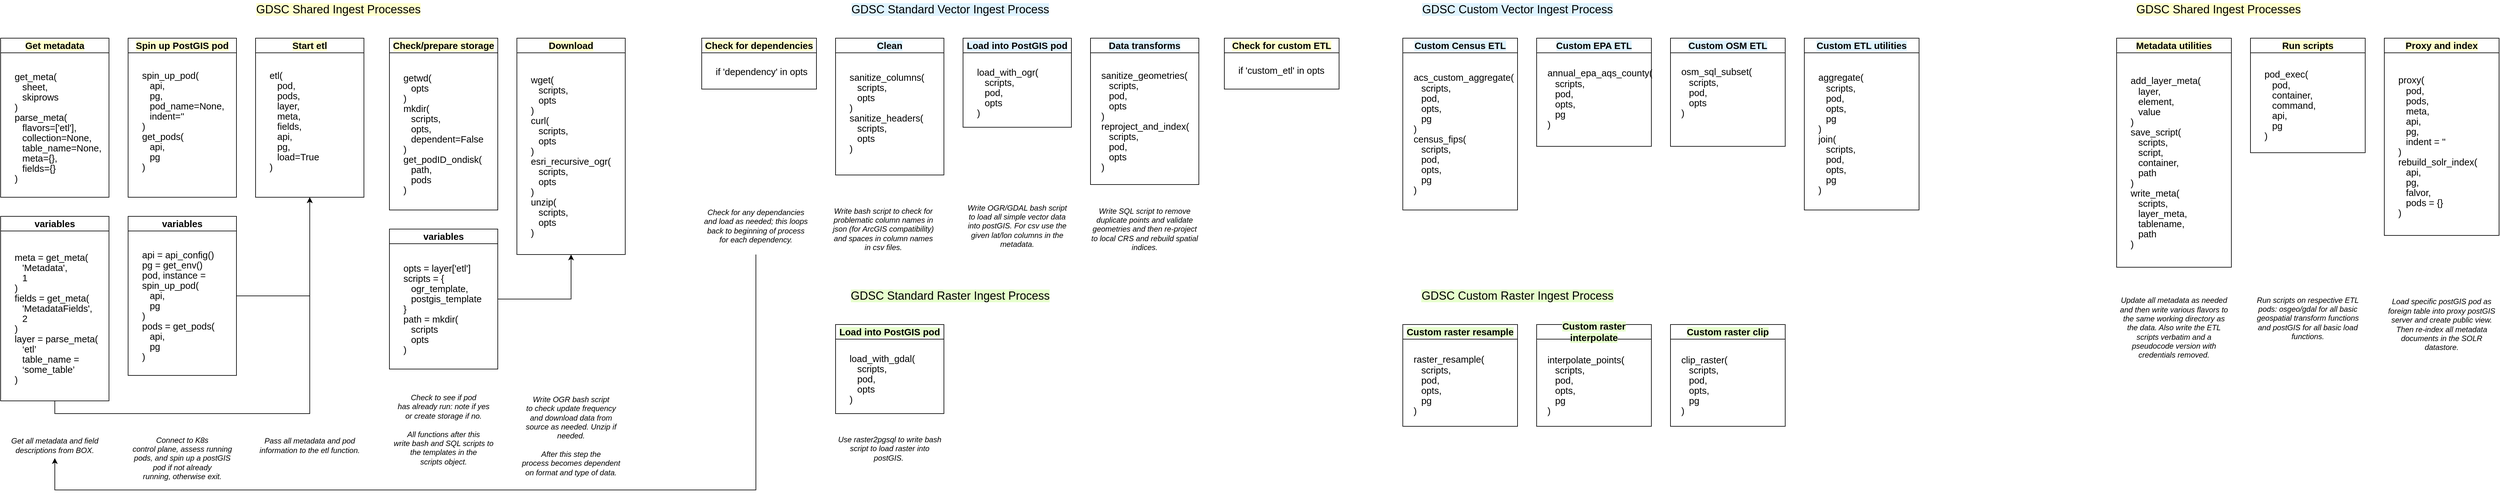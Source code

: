 <mxfile version="23.0.2" type="github">
  <diagram id="C5RBs43oDa-KdzZeNtuy" name="Shared Ingest">
    <mxGraphModel dx="1156" dy="1104" grid="1" gridSize="10" guides="1" tooltips="1" connect="1" arrows="1" fold="1" page="1" pageScale="1" pageWidth="1100" pageHeight="850" math="0" shadow="0">
      <root>
        <mxCell id="WIyWlLk6GJQsqaUBKTNV-0" />
        <mxCell id="WIyWlLk6GJQsqaUBKTNV-1" parent="WIyWlLk6GJQsqaUBKTNV-0" />
        <mxCell id="TwSKYaZt9HbKBkZTXK4D-0" value="&lt;b style=&quot;border-color: var(--border-color); font-family: Calibri, sans-serif; font-size: 14.667px; text-align: start; background-color: rgb(255, 255, 204);&quot;&gt;Get metadata&lt;/b&gt;" style="swimlane;whiteSpace=wrap;html=1;labelBackgroundColor=default;" parent="WIyWlLk6GJQsqaUBKTNV-1" vertex="1">
          <mxGeometry x="60" y="90" width="170" height="250" as="geometry" />
        </mxCell>
        <mxCell id="TwSKYaZt9HbKBkZTXK4D-1" value="&lt;p style=&quot;margin: 0cm; line-height: normal; font-size: 11pt; font-family: Calibri, sans-serif;&quot; class=&quot;MsoNormal&quot;&gt;get_meta(&lt;/p&gt;&lt;p style=&quot;margin: 0cm 0cm 0cm 9pt; line-height: normal; font-size: 11pt; font-family: Calibri, sans-serif;&quot; class=&quot;MsoNormal&quot;&gt;&lt;span lang=&quot;EN-US&quot;&gt;sheet,&lt;/span&gt;&lt;/p&gt;&lt;p style=&quot;margin: 0cm 0cm 0cm 9pt; line-height: normal; font-size: 11pt; font-family: Calibri, sans-serif;&quot; class=&quot;MsoNormal&quot;&gt;&lt;span lang=&quot;EN-US&quot;&gt;skiprows&lt;/span&gt;&lt;/p&gt;&lt;p style=&quot;margin: 0cm; line-height: normal; font-size: 11pt; font-family: Calibri, sans-serif;&quot; class=&quot;MsoNormal&quot;&gt;&lt;span lang=&quot;EN-US&quot;&gt;)&lt;/span&gt;&lt;/p&gt;&lt;p style=&quot;margin: 0cm; line-height: normal; font-size: 11pt; font-family: Calibri, sans-serif;&quot; class=&quot;MsoNormal&quot;&gt;&lt;span lang=&quot;EN-US&quot;&gt;parse_meta(&lt;/span&gt;&lt;/p&gt;&lt;p style=&quot;margin: 0cm 0cm 0cm 9pt; line-height: normal; font-size: 11pt; font-family: Calibri, sans-serif;&quot; class=&quot;MsoNormal&quot;&gt;&lt;span lang=&quot;EN-US&quot;&gt;flavors=[&#39;etl&#39;],&lt;/span&gt;&lt;/p&gt;&lt;p style=&quot;margin: 0cm 0cm 0cm 9pt; line-height: normal; font-size: 11pt; font-family: Calibri, sans-serif;&quot; class=&quot;MsoNormal&quot;&gt;&lt;span lang=&quot;EN-US&quot;&gt;collection=None,&lt;/span&gt;&lt;/p&gt;&lt;p style=&quot;margin: 0cm 0cm 0cm 9pt; line-height: normal; font-size: 11pt; font-family: Calibri, sans-serif;&quot; class=&quot;MsoNormal&quot;&gt;&lt;span lang=&quot;EN-US&quot;&gt;table_name=None,&lt;/span&gt;&lt;/p&gt;&lt;p style=&quot;margin: 0cm 0cm 0cm 9pt; line-height: normal; font-size: 11pt; font-family: Calibri, sans-serif;&quot; class=&quot;MsoNormal&quot;&gt;&lt;span lang=&quot;EN-US&quot;&gt;meta={},&lt;/span&gt;&lt;/p&gt;&lt;p style=&quot;margin: 0cm 0cm 0cm 9pt; line-height: normal; font-size: 11pt; font-family: Calibri, sans-serif;&quot; class=&quot;MsoNormal&quot;&gt;&lt;span lang=&quot;EN-US&quot;&gt;fields={}&lt;/span&gt;&lt;/p&gt;&lt;p style=&quot;margin: 0cm; line-height: normal; font-size: 11pt; font-family: Calibri, sans-serif;&quot; class=&quot;MsoNormal&quot;&gt;&lt;span lang=&quot;EN-US&quot;&gt;)&lt;/span&gt;&lt;/p&gt;" style="text;html=1;align=left;verticalAlign=middle;resizable=0;points=[];autosize=1;strokeColor=none;fillColor=none;horizontal=1;labelPosition=center;verticalLabelPosition=middle;" parent="TwSKYaZt9HbKBkZTXK4D-0" vertex="1">
          <mxGeometry x="20" y="35" width="150" height="210" as="geometry" />
        </mxCell>
        <mxCell id="TwSKYaZt9HbKBkZTXK4D-30" style="edgeStyle=orthogonalEdgeStyle;rounded=0;orthogonalLoop=1;jettySize=auto;html=1;exitX=0.5;exitY=1;exitDx=0;exitDy=0;entryX=0.5;entryY=1;entryDx=0;entryDy=0;" parent="WIyWlLk6GJQsqaUBKTNV-1" source="TwSKYaZt9HbKBkZTXK4D-3" target="TwSKYaZt9HbKBkZTXK4D-11" edge="1">
          <mxGeometry relative="1" as="geometry" />
        </mxCell>
        <mxCell id="TwSKYaZt9HbKBkZTXK4D-3" value="&lt;b style=&quot;border-color: var(--border-color); font-family: Calibri, sans-serif; font-size: 14.667px; text-align: start;&quot;&gt;variables&lt;/b&gt;" style="swimlane;whiteSpace=wrap;html=1;" parent="WIyWlLk6GJQsqaUBKTNV-1" vertex="1">
          <mxGeometry x="60" y="370" width="170" height="290" as="geometry" />
        </mxCell>
        <mxCell id="TwSKYaZt9HbKBkZTXK4D-4" value="&lt;p style=&quot;margin: 0cm; line-height: normal; font-size: 11pt; font-family: Calibri, sans-serif;&quot; class=&quot;MsoNormal&quot;&gt;meta = get_meta(&lt;/p&gt;&lt;p style=&quot;margin: 0cm 0cm 0cm 9pt; line-height: normal; font-size: 11pt; font-family: Calibri, sans-serif;&quot; class=&quot;MsoNormal&quot;&gt;&lt;span lang=&quot;EN-US&quot;&gt;&#39;Metadata&#39;,&lt;/span&gt;&lt;/p&gt;&lt;p style=&quot;margin: 0cm 0cm 0cm 9pt; line-height: normal; font-size: 11pt; font-family: Calibri, sans-serif;&quot; class=&quot;MsoNormal&quot;&gt;&lt;span lang=&quot;EN-US&quot;&gt;1&lt;/span&gt;&lt;/p&gt;&lt;p style=&quot;margin: 0cm; line-height: normal; font-size: 11pt; font-family: Calibri, sans-serif;&quot; class=&quot;MsoNormal&quot;&gt;&lt;span lang=&quot;EN-US&quot;&gt;)&lt;/span&gt;&lt;/p&gt;&lt;p style=&quot;margin: 0cm; line-height: normal; font-size: 11pt; font-family: Calibri, sans-serif;&quot; class=&quot;MsoNormal&quot;&gt;&lt;span lang=&quot;EN-US&quot;&gt;fields = get_meta(&lt;/span&gt;&lt;/p&gt;&lt;p style=&quot;margin: 0cm 0cm 0cm 9pt; line-height: normal; font-size: 11pt; font-family: Calibri, sans-serif;&quot; class=&quot;MsoNormal&quot;&gt;&lt;span lang=&quot;EN-US&quot;&gt;&#39;MetadataFields&#39;,&lt;/span&gt;&lt;/p&gt;&lt;p style=&quot;margin: 0cm 0cm 0cm 9pt; line-height: normal; font-size: 11pt; font-family: Calibri, sans-serif;&quot; class=&quot;MsoNormal&quot;&gt;&lt;span lang=&quot;EN-US&quot;&gt;2&lt;/span&gt;&lt;/p&gt;&lt;p style=&quot;margin: 0cm; line-height: normal; font-size: 11pt; font-family: Calibri, sans-serif;&quot; class=&quot;MsoNormal&quot;&gt;&lt;span lang=&quot;EN-US&quot;&gt;)&lt;/span&gt;&lt;/p&gt;&lt;p style=&quot;margin: 0cm; line-height: normal; font-size: 11pt; font-family: Calibri, sans-serif;&quot; class=&quot;MsoNormal&quot;&gt;&lt;span lang=&quot;EN-US&quot;&gt;layer = parse_meta(&lt;/span&gt;&lt;/p&gt;&lt;p style=&quot;margin: 0cm 0cm 0cm 9pt; line-height: normal; font-size: 11pt; font-family: Calibri, sans-serif;&quot; class=&quot;MsoNormal&quot;&gt;&lt;span lang=&quot;EN-US&quot;&gt;‘etl’&lt;/span&gt;&lt;/p&gt;&lt;p style=&quot;margin: 0cm 0cm 0cm 9pt; line-height: normal; font-size: 11pt; font-family: Calibri, sans-serif;&quot; class=&quot;MsoNormal&quot;&gt;&lt;span lang=&quot;EN-US&quot;&gt;table_name =&amp;nbsp;&lt;/span&gt;&lt;/p&gt;&lt;p style=&quot;margin: 0cm 0cm 0cm 9pt; line-height: normal; font-size: 11pt; font-family: Calibri, sans-serif;&quot; class=&quot;MsoNormal&quot;&gt;&lt;span lang=&quot;EN-US&quot;&gt;‘some_table’&lt;/span&gt;&lt;/p&gt;&lt;p style=&quot;margin: 0cm; line-height: normal; font-size: 11pt; font-family: Calibri, sans-serif;&quot; class=&quot;MsoNormal&quot;&gt;&lt;span lang=&quot;EN-US&quot;&gt;)&lt;/span&gt;&lt;/p&gt;" style="text;html=1;align=left;verticalAlign=middle;resizable=0;points=[];autosize=1;strokeColor=none;fillColor=none;" parent="TwSKYaZt9HbKBkZTXK4D-3" vertex="1">
          <mxGeometry x="20" y="35" width="140" height="250" as="geometry" />
        </mxCell>
        <mxCell id="TwSKYaZt9HbKBkZTXK4D-6" value="&lt;b style=&quot;border-color: var(--border-color); font-family: Calibri, sans-serif; font-size: 14.667px; text-align: start; background-color: rgb(255, 255, 204);&quot;&gt;Spin up PostGIS pod&lt;/b&gt;" style="swimlane;whiteSpace=wrap;html=1;" parent="WIyWlLk6GJQsqaUBKTNV-1" vertex="1">
          <mxGeometry x="260" y="90" width="170" height="250" as="geometry" />
        </mxCell>
        <mxCell id="TwSKYaZt9HbKBkZTXK4D-7" value="&lt;p style=&quot;margin: 0cm; line-height: normal; font-size: 11pt; font-family: Calibri, sans-serif;&quot; class=&quot;MsoNormal&quot;&gt;spin_up_pod(&lt;/p&gt;&lt;p style=&quot;margin: 0cm 0cm 0cm 9pt; line-height: normal; font-size: 11pt; font-family: Calibri, sans-serif;&quot; class=&quot;MsoNormal&quot;&gt;&lt;span lang=&quot;EN-US&quot;&gt;api,&lt;/span&gt;&lt;/p&gt;&lt;p style=&quot;margin: 0cm 0cm 0cm 9pt; line-height: normal; font-size: 11pt; font-family: Calibri, sans-serif;&quot; class=&quot;MsoNormal&quot;&gt;&lt;span lang=&quot;EN-US&quot;&gt;pg,&lt;/span&gt;&lt;/p&gt;&lt;p style=&quot;margin: 0cm 0cm 0cm 9pt; line-height: normal; font-size: 11pt; font-family: Calibri, sans-serif;&quot; class=&quot;MsoNormal&quot;&gt;&lt;span lang=&quot;EN-US&quot;&gt;pod_name=None,&lt;/span&gt;&lt;/p&gt;&lt;p style=&quot;margin: 0cm 0cm 0cm 9pt; line-height: normal; font-size: 11pt; font-family: Calibri, sans-serif;&quot; class=&quot;MsoNormal&quot;&gt;&lt;span lang=&quot;EN-US&quot;&gt;indent=&#39;&#39;&lt;/span&gt;&lt;/p&gt;&lt;p style=&quot;margin: 0cm; line-height: normal; font-size: 11pt; font-family: Calibri, sans-serif;&quot; class=&quot;MsoNormal&quot;&gt;&lt;span lang=&quot;EN-US&quot;&gt;)&lt;/span&gt;&lt;/p&gt;&lt;p style=&quot;margin: 0cm; line-height: normal; font-size: 11pt; font-family: Calibri, sans-serif;&quot; class=&quot;MsoNormal&quot;&gt;&lt;span lang=&quot;EN-US&quot;&gt;get_pods(&lt;/span&gt;&lt;/p&gt;&lt;p style=&quot;margin: 0cm 0cm 0cm 9pt; line-height: normal; font-size: 11pt; font-family: Calibri, sans-serif;&quot; class=&quot;MsoNormal&quot;&gt;&lt;span lang=&quot;EN-US&quot;&gt;api,&lt;/span&gt;&lt;/p&gt;&lt;p style=&quot;margin: 0cm 0cm 0cm 9pt; line-height: normal; font-size: 11pt; font-family: Calibri, sans-serif;&quot; class=&quot;MsoNormal&quot;&gt;&lt;span lang=&quot;EN-US&quot;&gt;pg&lt;/span&gt;&lt;/p&gt;&lt;p style=&quot;margin: 0cm; line-height: normal; font-size: 11pt; font-family: Calibri, sans-serif;&quot; class=&quot;MsoNormal&quot;&gt;&lt;span lang=&quot;EN-US&quot;&gt;)&lt;/span&gt;&lt;/p&gt;" style="text;html=1;align=left;verticalAlign=middle;resizable=0;points=[];autosize=1;strokeColor=none;fillColor=none;" parent="TwSKYaZt9HbKBkZTXK4D-6" vertex="1">
          <mxGeometry x="20" y="35" width="140" height="190" as="geometry" />
        </mxCell>
        <mxCell id="TwSKYaZt9HbKBkZTXK4D-31" style="edgeStyle=orthogonalEdgeStyle;rounded=0;orthogonalLoop=1;jettySize=auto;html=1;exitX=1;exitY=0.5;exitDx=0;exitDy=0;entryX=0.5;entryY=1;entryDx=0;entryDy=0;" parent="WIyWlLk6GJQsqaUBKTNV-1" source="TwSKYaZt9HbKBkZTXK4D-8" target="TwSKYaZt9HbKBkZTXK4D-11" edge="1">
          <mxGeometry relative="1" as="geometry">
            <mxPoint x="550" y="340" as="targetPoint" />
          </mxGeometry>
        </mxCell>
        <mxCell id="TwSKYaZt9HbKBkZTXK4D-8" value="&lt;b style=&quot;border-color: var(--border-color); font-family: Calibri, sans-serif; font-size: 14.667px; text-align: start;&quot;&gt;variables&lt;/b&gt;" style="swimlane;whiteSpace=wrap;html=1;" parent="WIyWlLk6GJQsqaUBKTNV-1" vertex="1">
          <mxGeometry x="260" y="370" width="170" height="250" as="geometry" />
        </mxCell>
        <mxCell id="TwSKYaZt9HbKBkZTXK4D-9" value="&lt;p style=&quot;margin: 0cm; line-height: normal; font-size: 11pt; font-family: Calibri, sans-serif;&quot; class=&quot;MsoNormal&quot;&gt;api = api_config()&lt;/p&gt;&lt;p style=&quot;margin: 0cm; line-height: normal; font-size: 11pt; font-family: Calibri, sans-serif;&quot; class=&quot;MsoNormal&quot;&gt;&lt;span lang=&quot;EN-US&quot;&gt;pg = get_env()&lt;/span&gt;&lt;/p&gt;&lt;p style=&quot;margin: 0cm; line-height: normal; font-size: 11pt; font-family: Calibri, sans-serif;&quot; class=&quot;MsoNormal&quot;&gt;&lt;span lang=&quot;EN-US&quot;&gt;pod, instance =&amp;nbsp;&lt;/span&gt;&lt;/p&gt;&lt;p style=&quot;margin: 0cm; line-height: normal; font-size: 11pt; font-family: Calibri, sans-serif;&quot; class=&quot;MsoNormal&quot;&gt;&lt;span lang=&quot;EN-US&quot;&gt;spin_up_pod(&lt;/span&gt;&lt;/p&gt;&lt;p style=&quot;margin: 0cm 0cm 0cm 9pt; line-height: normal; font-size: 11pt; font-family: Calibri, sans-serif;&quot; class=&quot;MsoNormal&quot;&gt;&lt;span lang=&quot;EN-US&quot;&gt;api,&lt;/span&gt;&lt;/p&gt;&lt;p style=&quot;margin: 0cm 0cm 0cm 9pt; line-height: normal; font-size: 11pt; font-family: Calibri, sans-serif;&quot; class=&quot;MsoNormal&quot;&gt;&lt;span lang=&quot;EN-US&quot;&gt;pg&lt;/span&gt;&lt;/p&gt;&lt;p style=&quot;margin: 0cm; line-height: normal; font-size: 11pt; font-family: Calibri, sans-serif;&quot; class=&quot;MsoNormal&quot;&gt;&lt;span lang=&quot;EN-US&quot;&gt;)&lt;/span&gt;&lt;/p&gt;&lt;p style=&quot;margin: 0cm; line-height: normal; font-size: 11pt; font-family: Calibri, sans-serif;&quot; class=&quot;MsoNormal&quot;&gt;&lt;span lang=&quot;EN-US&quot;&gt;pods = get_pods(&lt;/span&gt;&lt;/p&gt;&lt;p style=&quot;margin: 0cm 0cm 0cm 9pt; line-height: normal; font-size: 11pt; font-family: Calibri, sans-serif;&quot; class=&quot;MsoNormal&quot;&gt;&lt;span lang=&quot;EN-US&quot;&gt;api,&lt;/span&gt;&lt;/p&gt;&lt;p style=&quot;margin: 0cm 0cm 0cm 9pt; line-height: normal; font-size: 11pt; font-family: Calibri, sans-serif;&quot; class=&quot;MsoNormal&quot;&gt;&lt;span lang=&quot;EN-US&quot;&gt;pg&lt;/span&gt;&lt;/p&gt;&lt;p style=&quot;margin: 0cm; line-height: normal; font-size: 11pt; font-family: Calibri, sans-serif;&quot; class=&quot;MsoNormal&quot;&gt;&lt;span lang=&quot;EN-US&quot;&gt;)&lt;/span&gt;&lt;/p&gt;" style="text;html=1;align=left;verticalAlign=middle;resizable=0;points=[];autosize=1;strokeColor=none;fillColor=none;" parent="TwSKYaZt9HbKBkZTXK4D-8" vertex="1">
          <mxGeometry x="20" y="35" width="130" height="210" as="geometry" />
        </mxCell>
        <mxCell id="TwSKYaZt9HbKBkZTXK4D-11" value="&lt;b style=&quot;border-color: var(--border-color); font-family: Calibri, sans-serif; font-size: 14.667px; text-align: start;&quot;&gt;&lt;span style=&quot;background-color: rgb(255, 255, 204);&quot;&gt;Start etl&lt;/span&gt;&lt;br&gt;&lt;/b&gt;" style="swimlane;whiteSpace=wrap;html=1;" parent="WIyWlLk6GJQsqaUBKTNV-1" vertex="1">
          <mxGeometry x="460" y="90" width="170" height="250" as="geometry" />
        </mxCell>
        <mxCell id="TwSKYaZt9HbKBkZTXK4D-12" value="&lt;p style=&quot;margin: 0cm; line-height: normal; font-size: 11pt; font-family: Calibri, sans-serif;&quot; class=&quot;MsoNormal&quot;&gt;etl(&lt;/p&gt;&lt;p style=&quot;margin: 0cm 0cm 0cm 9pt; line-height: normal; font-size: 11pt; font-family: Calibri, sans-serif;&quot; class=&quot;MsoNormal&quot;&gt;&lt;span lang=&quot;EN-US&quot;&gt;pod,&lt;/span&gt;&lt;/p&gt;&lt;p style=&quot;margin: 0cm 0cm 0cm 9pt; line-height: normal; font-size: 11pt; font-family: Calibri, sans-serif;&quot; class=&quot;MsoNormal&quot;&gt;&lt;span lang=&quot;EN-US&quot;&gt;pods,&lt;/span&gt;&lt;/p&gt;&lt;p style=&quot;margin: 0cm 0cm 0cm 9pt; line-height: normal; font-size: 11pt; font-family: Calibri, sans-serif;&quot; class=&quot;MsoNormal&quot;&gt;&lt;span lang=&quot;EN-US&quot;&gt;layer,&lt;/span&gt;&lt;/p&gt;&lt;p style=&quot;margin: 0cm 0cm 0cm 9pt; line-height: normal; font-size: 11pt; font-family: Calibri, sans-serif;&quot; class=&quot;MsoNormal&quot;&gt;&lt;span lang=&quot;EN-US&quot;&gt;meta,&lt;/span&gt;&lt;/p&gt;&lt;p style=&quot;margin: 0cm 0cm 0cm 9pt; line-height: normal; font-size: 11pt; font-family: Calibri, sans-serif;&quot; class=&quot;MsoNormal&quot;&gt;&lt;span lang=&quot;EN-US&quot;&gt;fields,&lt;/span&gt;&lt;/p&gt;&lt;p style=&quot;margin: 0cm 0cm 0cm 9pt; line-height: normal; font-size: 11pt; font-family: Calibri, sans-serif;&quot; class=&quot;MsoNormal&quot;&gt;&lt;span lang=&quot;EN-US&quot;&gt;api,&lt;/span&gt;&lt;/p&gt;&lt;p style=&quot;margin: 0cm 0cm 0cm 9pt; line-height: normal; font-size: 11pt; font-family: Calibri, sans-serif;&quot; class=&quot;MsoNormal&quot;&gt;&lt;span lang=&quot;EN-US&quot;&gt;pg,&lt;/span&gt;&lt;/p&gt;&lt;p style=&quot;margin: 0cm 0cm 0cm 9pt; line-height: normal; font-size: 11pt; font-family: Calibri, sans-serif;&quot; class=&quot;MsoNormal&quot;&gt;&lt;span lang=&quot;EN-US&quot;&gt;load=True&lt;/span&gt;&lt;/p&gt;&lt;p style=&quot;margin: 0cm; line-height: normal; font-size: 11pt; font-family: Calibri, sans-serif;&quot; class=&quot;MsoNormal&quot;&gt;&lt;span lang=&quot;EN-US&quot;&gt;)&lt;/span&gt;&lt;/p&gt;" style="text;html=1;align=left;verticalAlign=middle;resizable=0;points=[];autosize=1;strokeColor=none;fillColor=none;" parent="TwSKYaZt9HbKBkZTXK4D-11" vertex="1">
          <mxGeometry x="20" y="35" width="90" height="190" as="geometry" />
        </mxCell>
        <mxCell id="TwSKYaZt9HbKBkZTXK4D-15" value="&lt;b style=&quot;border-color: var(--border-color); font-family: Calibri, sans-serif; font-size: 14.667px; text-align: start;&quot;&gt;&lt;span style=&quot;&quot;&gt;Check/prepare storage&lt;/span&gt;&lt;br&gt;&lt;/b&gt;" style="swimlane;whiteSpace=wrap;html=1;labelBackgroundColor=#ffffcc;" parent="WIyWlLk6GJQsqaUBKTNV-1" vertex="1">
          <mxGeometry x="670" y="90" width="170" height="270" as="geometry">
            <mxRectangle x="670" y="90" width="180" height="30" as="alternateBounds" />
          </mxGeometry>
        </mxCell>
        <mxCell id="TwSKYaZt9HbKBkZTXK4D-16" value="&lt;p style=&quot;margin: 0cm; line-height: normal; font-size: 11pt; font-family: Calibri, sans-serif;&quot; class=&quot;MsoNormal&quot;&gt;&lt;span style=&quot;font-size: 11pt;&quot;&gt;getwd(&lt;/span&gt;&lt;br&gt;&lt;/p&gt;&lt;p style=&quot;margin: 0cm 0cm 0cm 9pt; line-height: normal; font-size: 11pt; font-family: Calibri, sans-serif;&quot; class=&quot;MsoNormal&quot;&gt;&lt;span lang=&quot;EN-US&quot;&gt;opts&lt;/span&gt;&lt;/p&gt;&lt;p style=&quot;margin: 0cm; line-height: normal; font-size: 11pt; font-family: Calibri, sans-serif;&quot; class=&quot;MsoNormal&quot;&gt;&lt;span lang=&quot;EN-US&quot;&gt;)&lt;/span&gt;&lt;/p&gt;&lt;p style=&quot;border-color: var(--border-color); margin: 0cm; line-height: normal; font-size: 11pt; font-family: Calibri, sans-serif;&quot; class=&quot;MsoNormal&quot;&gt;mkdir(&lt;/p&gt;&lt;p style=&quot;border-color: var(--border-color); margin: 0cm 0cm 0cm 9pt; line-height: normal; font-size: 11pt; font-family: Calibri, sans-serif;&quot; class=&quot;MsoNormal&quot;&gt;scripts,&lt;/p&gt;&lt;p style=&quot;border-color: var(--border-color); margin: 0cm 0cm 0cm 9pt; line-height: normal; font-size: 11pt; font-family: Calibri, sans-serif;&quot; class=&quot;MsoNormal&quot;&gt;&lt;span style=&quot;border-color: var(--border-color);&quot; lang=&quot;EN-US&quot;&gt;opts,&lt;/span&gt;&lt;/p&gt;&lt;p style=&quot;border-color: var(--border-color); margin: 0cm 0cm 0cm 9pt; line-height: normal; font-size: 11pt; font-family: Calibri, sans-serif;&quot; class=&quot;MsoNormal&quot;&gt;&lt;span style=&quot;border-color: var(--border-color);&quot; lang=&quot;EN-US&quot;&gt;dependent=False&lt;/span&gt;&lt;/p&gt;&lt;p style=&quot;margin: 0cm; line-height: normal; font-size: 11pt; font-family: Calibri, sans-serif;&quot; class=&quot;MsoNormal&quot;&gt;&lt;span lang=&quot;EN-US&quot;&gt;&lt;/span&gt;&lt;/p&gt;&lt;p style=&quot;border-color: var(--border-color); margin: 0cm; line-height: normal; font-size: 11pt; font-family: Calibri, sans-serif;&quot; class=&quot;MsoNormal&quot;&gt;&lt;span style=&quot;border-color: var(--border-color);&quot; lang=&quot;EN-US&quot;&gt;)&lt;/span&gt;&lt;/p&gt;&lt;p style=&quot;border-color: var(--border-color); margin: 0cm; line-height: normal; font-size: 11pt; font-family: Calibri, sans-serif;&quot; class=&quot;MsoNormal&quot;&gt;get_podID_ondisk(&lt;/p&gt;&lt;p style=&quot;border-color: var(--border-color); margin: 0cm 0cm 0cm 9pt; line-height: normal; font-size: 11pt; font-family: Calibri, sans-serif;&quot; class=&quot;MsoNormal&quot;&gt;&lt;span style=&quot;border-color: var(--border-color);&quot; lang=&quot;EN-US&quot;&gt;path,&lt;/span&gt;&lt;/p&gt;&lt;p style=&quot;border-color: var(--border-color); margin: 0cm 0cm 0cm 9pt; line-height: normal; font-size: 11pt; font-family: Calibri, sans-serif;&quot; class=&quot;MsoNormal&quot;&gt;&lt;span style=&quot;border-color: var(--border-color);&quot; lang=&quot;EN-US&quot;&gt;pods&lt;/span&gt;&lt;/p&gt;&lt;p style=&quot;border-color: var(--border-color); margin: 0cm; line-height: normal; font-size: 11pt; font-family: Calibri, sans-serif;&quot; class=&quot;MsoNormal&quot;&gt;&lt;span style=&quot;border-color: var(--border-color);&quot; lang=&quot;EN-US&quot;&gt;&lt;/span&gt;&lt;/p&gt;&lt;p style=&quot;border-color: var(--border-color); margin: 0cm; line-height: normal; font-size: 11pt; font-family: Calibri, sans-serif;&quot; class=&quot;MsoNormal&quot;&gt;&lt;span style=&quot;border-color: var(--border-color);&quot; lang=&quot;EN-US&quot;&gt;)&lt;/span&gt;&lt;/p&gt;" style="text;html=1;align=left;verticalAlign=middle;resizable=0;points=[];autosize=1;strokeColor=none;fillColor=none;labelBackgroundColor=default;" parent="TwSKYaZt9HbKBkZTXK4D-15" vertex="1">
          <mxGeometry x="20" y="35" width="140" height="230" as="geometry" />
        </mxCell>
        <mxCell id="TwSKYaZt9HbKBkZTXK4D-29" style="edgeStyle=orthogonalEdgeStyle;rounded=0;orthogonalLoop=1;jettySize=auto;html=1;exitX=1;exitY=0.5;exitDx=0;exitDy=0;entryX=0.5;entryY=1;entryDx=0;entryDy=0;" parent="WIyWlLk6GJQsqaUBKTNV-1" source="TwSKYaZt9HbKBkZTXK4D-18" target="TwSKYaZt9HbKBkZTXK4D-20" edge="1">
          <mxGeometry relative="1" as="geometry" />
        </mxCell>
        <mxCell id="TwSKYaZt9HbKBkZTXK4D-18" value="&lt;b style=&quot;border-color: var(--border-color); font-family: Calibri, sans-serif; font-size: 14.667px; text-align: start;&quot;&gt;variables&lt;/b&gt;" style="swimlane;whiteSpace=wrap;html=1;" parent="WIyWlLk6GJQsqaUBKTNV-1" vertex="1">
          <mxGeometry x="670" y="390" width="170" height="220" as="geometry" />
        </mxCell>
        <mxCell id="TwSKYaZt9HbKBkZTXK4D-19" value="&lt;p style=&quot;margin: 0cm; line-height: normal; font-size: 11pt; font-family: Calibri, sans-serif;&quot; class=&quot;MsoNormal&quot;&gt;opts = layer[&#39;etl&#39;]&lt;/p&gt;&lt;p style=&quot;margin: 0cm; line-height: normal; font-size: 11pt; font-family: Calibri, sans-serif;&quot; class=&quot;MsoNormal&quot;&gt;&lt;span lang=&quot;EN-US&quot;&gt;scripts = {&lt;/span&gt;&lt;/p&gt;&lt;p style=&quot;margin: 0cm 0cm 0cm 9pt; line-height: normal; font-size: 11pt; font-family: Calibri, sans-serif;&quot; class=&quot;MsoNormal&quot;&gt;&lt;span lang=&quot;EN-US&quot;&gt;ogr_template,&lt;/span&gt;&lt;/p&gt;&lt;p style=&quot;margin: 0cm 0cm 0cm 9pt; line-height: normal; font-size: 11pt; font-family: Calibri, sans-serif;&quot; class=&quot;MsoNormal&quot;&gt;&lt;span lang=&quot;EN-US&quot;&gt;postgis_template&lt;/span&gt;&lt;/p&gt;&lt;p style=&quot;margin: 0cm; line-height: normal; font-size: 11pt; font-family: Calibri, sans-serif;&quot; class=&quot;MsoNormal&quot;&gt;&lt;span lang=&quot;EN-US&quot;&gt;}&lt;/span&gt;&lt;/p&gt;&lt;p style=&quot;margin: 0cm; line-height: normal; font-size: 11pt; font-family: Calibri, sans-serif;&quot; class=&quot;MsoNormal&quot;&gt;&lt;span lang=&quot;EN-US&quot;&gt;path = mkdir(&lt;/span&gt;&lt;/p&gt;&lt;p style=&quot;margin: 0cm 0cm 0cm 9pt; line-height: normal; font-size: 11pt; font-family: Calibri, sans-serif;&quot; class=&quot;MsoNormal&quot;&gt;&lt;span lang=&quot;EN-US&quot;&gt;scripts&lt;/span&gt;&lt;/p&gt;&lt;p style=&quot;margin: 0cm 0cm 0cm 9pt; line-height: normal; font-size: 11pt; font-family: Calibri, sans-serif;&quot; class=&quot;MsoNormal&quot;&gt;&lt;span lang=&quot;EN-US&quot;&gt;opts&lt;/span&gt;&lt;/p&gt;&lt;p style=&quot;margin: 0cm; line-height: normal; font-size: 11pt; font-family: Calibri, sans-serif;&quot; class=&quot;MsoNormal&quot;&gt;&lt;span lang=&quot;EN-US&quot;&gt;)&lt;/span&gt;&lt;/p&gt;" style="text;html=1;align=left;verticalAlign=middle;resizable=0;points=[];autosize=1;strokeColor=none;fillColor=none;" parent="TwSKYaZt9HbKBkZTXK4D-18" vertex="1">
          <mxGeometry x="20" y="35" width="140" height="180" as="geometry" />
        </mxCell>
        <mxCell id="TwSKYaZt9HbKBkZTXK4D-20" value="&lt;b style=&quot;border-color: var(--border-color); font-family: Calibri, sans-serif; font-size: 14.667px; text-align: start;&quot;&gt;&lt;span style=&quot;&quot;&gt;Download&lt;/span&gt;&lt;br&gt;&lt;/b&gt;" style="swimlane;whiteSpace=wrap;html=1;labelBackgroundColor=#FFFFCC;" parent="WIyWlLk6GJQsqaUBKTNV-1" vertex="1">
          <mxGeometry x="870" y="90" width="170" height="340" as="geometry" />
        </mxCell>
        <mxCell id="TwSKYaZt9HbKBkZTXK4D-21" value="&lt;p style=&quot;margin: 0cm; line-height: normal; font-size: 11pt; font-family: Calibri, sans-serif;&quot; class=&quot;MsoNormal&quot;&gt;wget(&lt;/p&gt;&lt;p style=&quot;margin: 0cm 0cm 0cm 9pt; line-height: normal; font-size: 11pt; font-family: Calibri, sans-serif;&quot; class=&quot;MsoNormal&quot;&gt;&lt;span lang=&quot;EN-US&quot;&gt;scripts,&lt;/span&gt;&lt;/p&gt;&lt;p style=&quot;margin: 0cm 0cm 0cm 9pt; line-height: normal; font-size: 11pt; font-family: Calibri, sans-serif;&quot; class=&quot;MsoNormal&quot;&gt;&lt;span lang=&quot;EN-US&quot;&gt;opts&lt;/span&gt;&lt;/p&gt;&lt;p style=&quot;margin: 0cm; line-height: normal; font-size: 11pt; font-family: Calibri, sans-serif;&quot; class=&quot;MsoNormal&quot;&gt;&lt;span lang=&quot;EN-US&quot;&gt;)&lt;/span&gt;&lt;/p&gt;&lt;p style=&quot;margin: 0cm; line-height: normal; font-size: 11pt; font-family: Calibri, sans-serif;&quot; class=&quot;MsoNormal&quot;&gt;&lt;span lang=&quot;EN-US&quot;&gt;curl(&lt;/span&gt;&lt;/p&gt;&lt;p style=&quot;margin: 0cm 0cm 0cm 9pt; line-height: normal; font-size: 11pt; font-family: Calibri, sans-serif;&quot; class=&quot;MsoNormal&quot;&gt;&lt;span lang=&quot;EN-US&quot;&gt;scripts,&lt;/span&gt;&lt;/p&gt;&lt;p style=&quot;margin: 0cm 0cm 0cm 9pt; line-height: normal; font-size: 11pt; font-family: Calibri, sans-serif;&quot; class=&quot;MsoNormal&quot;&gt;&lt;span lang=&quot;EN-US&quot;&gt;opts&lt;/span&gt;&lt;/p&gt;&lt;p style=&quot;margin: 0cm; line-height: normal; font-size: 11pt; font-family: Calibri, sans-serif;&quot; class=&quot;MsoNormal&quot;&gt;&lt;span lang=&quot;EN-US&quot;&gt;)&lt;/span&gt;&lt;/p&gt;&lt;p style=&quot;margin: 0cm; line-height: normal; font-size: 11pt; font-family: Calibri, sans-serif;&quot; class=&quot;MsoNormal&quot;&gt;&lt;span lang=&quot;EN-US&quot;&gt;esri_recursive_ogr(&lt;/span&gt;&lt;/p&gt;&lt;p style=&quot;margin: 0cm 0cm 0cm 9pt; line-height: normal; font-size: 11pt; font-family: Calibri, sans-serif;&quot; class=&quot;MsoNormal&quot;&gt;&lt;span lang=&quot;EN-US&quot;&gt;scripts,&lt;/span&gt;&lt;/p&gt;&lt;p style=&quot;margin: 0cm 0cm 0cm 9pt; line-height: normal; font-size: 11pt; font-family: Calibri, sans-serif;&quot; class=&quot;MsoNormal&quot;&gt;&lt;span lang=&quot;EN-US&quot;&gt;opts&lt;/span&gt;&lt;/p&gt;&lt;p style=&quot;margin: 0cm; line-height: normal; font-size: 11pt; font-family: Calibri, sans-serif;&quot; class=&quot;MsoNormal&quot;&gt;&lt;span lang=&quot;EN-US&quot;&gt;)&lt;/span&gt;&lt;/p&gt;&lt;p style=&quot;margin: 0cm; line-height: normal; font-size: 11pt; font-family: Calibri, sans-serif;&quot; class=&quot;MsoNormal&quot;&gt;&lt;span lang=&quot;EN-US&quot;&gt;unzip(&lt;/span&gt;&lt;/p&gt;&lt;p style=&quot;border-color: var(--border-color); margin: 0cm 0cm 0cm 9pt; line-height: normal; font-size: 11pt; font-family: Calibri, sans-serif;&quot; class=&quot;MsoNormal&quot;&gt;scripts,&lt;/p&gt;&lt;p style=&quot;border-color: var(--border-color); margin: 0cm 0cm 0cm 9pt; line-height: normal; font-size: 11pt; font-family: Calibri, sans-serif;&quot; class=&quot;MsoNormal&quot;&gt;&lt;span style=&quot;border-color: var(--border-color);&quot; lang=&quot;EN-US&quot;&gt;opts&lt;/span&gt;&lt;/p&gt;&lt;p style=&quot;margin: 0cm; line-height: normal; font-size: 11pt; font-family: Calibri, sans-serif;&quot; class=&quot;MsoNormal&quot;&gt;&lt;span lang=&quot;EN-US&quot;&gt;)&lt;/span&gt;&lt;/p&gt;" style="text;html=1;align=left;verticalAlign=middle;resizable=0;points=[];autosize=1;strokeColor=none;fillColor=none;" parent="TwSKYaZt9HbKBkZTXK4D-20" vertex="1">
          <mxGeometry x="20" y="35" width="140" height="300" as="geometry" />
        </mxCell>
        <mxCell id="TwSKYaZt9HbKBkZTXK4D-25" value="&lt;i&gt;&lt;br&gt;&lt;/i&gt;" style="text;html=1;align=center;verticalAlign=middle;resizable=0;points=[];autosize=1;strokeColor=none;fillColor=none;" parent="WIyWlLk6GJQsqaUBKTNV-1" vertex="1">
          <mxGeometry x="1040" y="525" width="20" height="30" as="geometry" />
        </mxCell>
        <mxCell id="TwSKYaZt9HbKBkZTXK4D-32" value="&lt;span style=&quot;background-color: rgb(255, 255, 204);&quot;&gt;GDSC Shared Ingest Processes&lt;/span&gt;" style="text;strokeColor=none;align=center;fillColor=none;html=1;verticalAlign=middle;whiteSpace=wrap;rounded=0;fontSize=18;" parent="WIyWlLk6GJQsqaUBKTNV-1" vertex="1">
          <mxGeometry x="410" y="30" width="360" height="30" as="geometry" />
        </mxCell>
        <mxCell id="9fGKxZIyTzMAZo619aZq-0" value="&lt;i style=&quot;border-color: var(--border-color);&quot;&gt;Get all metadata and field descriptions from BOX.&lt;/i&gt;" style="text;strokeColor=none;align=center;fillColor=none;html=1;verticalAlign=middle;whiteSpace=wrap;rounded=0;" parent="WIyWlLk6GJQsqaUBKTNV-1" vertex="1">
          <mxGeometry x="60" y="710" width="170" height="40" as="geometry" />
        </mxCell>
        <mxCell id="9fGKxZIyTzMAZo619aZq-1" value="&lt;i&gt;&lt;span style=&quot;border-color: var(--border-color);&quot;&gt;Connect to K8s control&amp;nbsp;&lt;/span&gt;&lt;span style=&quot;border-color: var(--border-color);&quot;&gt;plane,&amp;nbsp;&lt;/span&gt;assess running pods,&amp;nbsp;&lt;span style=&quot;&quot;&gt;and spin up a postGIS pod&amp;nbsp;&lt;/span&gt;&lt;span style=&quot;&quot;&gt;if not already running,&amp;nbsp;&lt;/span&gt;&lt;span style=&quot;&quot;&gt;otherwise exit.&lt;/span&gt;&lt;/i&gt;" style="text;strokeColor=none;align=center;fillColor=none;html=1;verticalAlign=middle;whiteSpace=wrap;rounded=0;" parent="WIyWlLk6GJQsqaUBKTNV-1" vertex="1">
          <mxGeometry x="260" y="710" width="170" height="80" as="geometry" />
        </mxCell>
        <mxCell id="9fGKxZIyTzMAZo619aZq-2" value="&lt;i style=&quot;border-color: var(--border-color);&quot;&gt;Pass all metadata and pod information to the etl function.&lt;/i&gt;" style="text;strokeColor=none;align=center;fillColor=none;html=1;verticalAlign=middle;whiteSpace=wrap;rounded=0;" parent="WIyWlLk6GJQsqaUBKTNV-1" vertex="1">
          <mxGeometry x="460" y="710" width="170" height="40" as="geometry" />
        </mxCell>
        <mxCell id="9fGKxZIyTzMAZo619aZq-3" value="&lt;i style=&quot;border-color: var(--border-color);&quot;&gt;Check to see if pod has&amp;nbsp;already run: note if yes or&amp;nbsp;create storage if no.&lt;br style=&quot;border-color: var(--border-color);&quot;&gt;&lt;br style=&quot;border-color: var(--border-color);&quot;&gt;All functions after this write&amp;nbsp;bash and SQL scripts to the&amp;nbsp;templates in the scripts&amp;nbsp;object.&lt;/i&gt;" style="text;strokeColor=none;align=center;fillColor=none;html=1;verticalAlign=middle;whiteSpace=wrap;rounded=0;" parent="WIyWlLk6GJQsqaUBKTNV-1" vertex="1">
          <mxGeometry x="670" y="640" width="170" height="130" as="geometry" />
        </mxCell>
        <mxCell id="9fGKxZIyTzMAZo619aZq-4" value="&lt;i style=&quot;border-color: var(--border-color);&quot;&gt;Write OGR bash script to&amp;nbsp;check update frequency and&amp;nbsp;download data from source&amp;nbsp;as needed. Unzip if needed.&lt;br style=&quot;border-color: var(--border-color);&quot;&gt;&lt;br style=&quot;border-color: var(--border-color);&quot;&gt;After this step the process&amp;nbsp;becomes dependent on&amp;nbsp;format and type of data.&lt;/i&gt;" style="text;strokeColor=none;align=center;fillColor=none;html=1;verticalAlign=middle;whiteSpace=wrap;rounded=0;" parent="WIyWlLk6GJQsqaUBKTNV-1" vertex="1">
          <mxGeometry x="870" y="640" width="170" height="150" as="geometry" />
        </mxCell>
        <mxCell id="9fGKxZIyTzMAZo619aZq-5" value="&lt;b style=&quot;border-color: var(--border-color); font-family: Calibri, sans-serif; font-size: 14.667px; text-align: start;&quot;&gt;&lt;span style=&quot;background-color: rgb(222, 243, 255);&quot;&gt;Clean&lt;/span&gt;&lt;br&gt;&lt;/b&gt;" style="swimlane;whiteSpace=wrap;html=1;" parent="WIyWlLk6GJQsqaUBKTNV-1" vertex="1">
          <mxGeometry x="1370" y="90" width="170" height="215" as="geometry" />
        </mxCell>
        <mxCell id="9fGKxZIyTzMAZo619aZq-6" value="&lt;p style=&quot;border-color: var(--border-color); margin: 0cm; line-height: normal; font-size: 11pt; font-family: Calibri, sans-serif;&quot; class=&quot;MsoNormal&quot;&gt;sanitize_columns(&lt;/p&gt;&lt;p style=&quot;border-color: var(--border-color); margin: 0cm 0cm 0cm 9pt; line-height: normal; font-size: 11pt; font-family: Calibri, sans-serif;&quot; class=&quot;MsoNormal&quot;&gt;scripts,&lt;/p&gt;&lt;p style=&quot;border-color: var(--border-color); margin: 0cm 0cm 0cm 9pt; line-height: normal; font-size: 11pt; font-family: Calibri, sans-serif;&quot; class=&quot;MsoNormal&quot;&gt;&lt;span style=&quot;border-color: var(--border-color);&quot; lang=&quot;EN-US&quot;&gt;opts&lt;/span&gt;&lt;/p&gt;&lt;p style=&quot;border-color: var(--border-color); margin: 0cm; line-height: normal; font-size: 11pt; font-family: Calibri, sans-serif;&quot; class=&quot;MsoNormal&quot;&gt;&lt;span style=&quot;border-color: var(--border-color);&quot; lang=&quot;EN-US&quot;&gt;)&lt;/span&gt;&lt;/p&gt;&lt;p style=&quot;border-color: var(--border-color); margin: 0cm; line-height: normal; font-size: 11pt; font-family: Calibri, sans-serif;&quot; class=&quot;MsoNormal&quot;&gt;sanitize_headers(&lt;/p&gt;&lt;p style=&quot;border-color: var(--border-color); margin: 0cm 0cm 0cm 9pt; line-height: normal; font-size: 11pt; font-family: Calibri, sans-serif;&quot; class=&quot;MsoNormal&quot;&gt;scripts,&lt;/p&gt;&lt;p style=&quot;border-color: var(--border-color); margin: 0cm 0cm 0cm 9pt; line-height: normal; font-size: 11pt; font-family: Calibri, sans-serif;&quot; class=&quot;MsoNormal&quot;&gt;opts&lt;/p&gt;&lt;p style=&quot;border-color: var(--border-color); margin: 0cm; line-height: normal; font-size: 11pt; font-family: Calibri, sans-serif;&quot; class=&quot;MsoNormal&quot;&gt;&lt;span style=&quot;border-color: var(--border-color);&quot; lang=&quot;EN-US&quot;&gt;&lt;/span&gt;&lt;/p&gt;&lt;p style=&quot;border-color: var(--border-color); margin: 0cm; line-height: normal; font-size: 11pt; font-family: Calibri, sans-serif;&quot; class=&quot;MsoNormal&quot;&gt;&lt;span style=&quot;border-color: var(--border-color);&quot; lang=&quot;EN-US&quot;&gt;)&lt;/span&gt;&lt;/p&gt;&lt;p style=&quot;border-color: var(--border-color); margin: 0cm; line-height: normal; font-size: 11pt; font-family: Calibri, sans-serif;&quot; class=&quot;MsoNormal&quot;&gt;&lt;span style=&quot;border-color: var(--border-color);&quot; lang=&quot;EN-US&quot;&gt;&lt;br&gt;&lt;/span&gt;&lt;/p&gt;" style="text;html=1;align=left;verticalAlign=middle;resizable=0;points=[];autosize=1;strokeColor=none;fillColor=none;" parent="9fGKxZIyTzMAZo619aZq-5" vertex="1">
          <mxGeometry x="20" y="35" width="130" height="180" as="geometry" />
        </mxCell>
        <mxCell id="9fGKxZIyTzMAZo619aZq-7" value="&lt;span style=&quot;background-color: rgb(222, 243, 255);&quot;&gt;GDSC Standard Vector Ingest Process&lt;/span&gt;" style="text;strokeColor=none;align=center;fillColor=none;html=1;verticalAlign=middle;whiteSpace=wrap;rounded=0;fontSize=18;" parent="WIyWlLk6GJQsqaUBKTNV-1" vertex="1">
          <mxGeometry x="1370" y="30" width="360" height="30" as="geometry" />
        </mxCell>
        <mxCell id="9fGKxZIyTzMAZo619aZq-8" value="&lt;i style=&quot;border-color: var(--border-color);&quot;&gt;Write bash script to check for problematic column names in json (for ArcGIS compatibility) and spaces in column names in csv files.&lt;/i&gt;" style="text;strokeColor=none;align=center;fillColor=none;html=1;verticalAlign=middle;whiteSpace=wrap;rounded=0;" parent="WIyWlLk6GJQsqaUBKTNV-1" vertex="1">
          <mxGeometry x="1360" y="350" width="170" height="80" as="geometry" />
        </mxCell>
        <mxCell id="9fGKxZIyTzMAZo619aZq-9" value="&lt;span style=&quot;background-color: rgb(230, 255, 204);&quot;&gt;GDSC Standard Raster Ingest Process&lt;/span&gt;" style="text;strokeColor=none;align=center;fillColor=none;html=1;verticalAlign=middle;whiteSpace=wrap;rounded=0;fontSize=18;" parent="WIyWlLk6GJQsqaUBKTNV-1" vertex="1">
          <mxGeometry x="1370" y="480" width="360" height="30" as="geometry" />
        </mxCell>
        <mxCell id="9fGKxZIyTzMAZo619aZq-10" value="&lt;b style=&quot;border-color: var(--border-color); font-family: Calibri, sans-serif; font-size: 14.667px; text-align: start;&quot;&gt;&lt;span style=&quot;background-color: rgb(222, 243, 255);&quot;&gt;Load into PostGIS pod&lt;/span&gt;&lt;br&gt;&lt;/b&gt;" style="swimlane;whiteSpace=wrap;html=1;" parent="WIyWlLk6GJQsqaUBKTNV-1" vertex="1">
          <mxGeometry x="1570" y="90" width="170" height="140" as="geometry" />
        </mxCell>
        <mxCell id="9fGKxZIyTzMAZo619aZq-11" value="&lt;p style=&quot;margin: 0cm; line-height: normal; font-size: 11pt; font-family: Calibri, sans-serif;&quot; class=&quot;MsoNormal&quot;&gt;load_with_ogr(&lt;/p&gt;&lt;p style=&quot;margin: 0cm 0cm 0cm 9pt; line-height: normal; font-size: 11pt; font-family: Calibri, sans-serif;&quot; class=&quot;MsoNormal&quot;&gt;&lt;span lang=&quot;EN-US&quot;&gt;scripts,&lt;/span&gt;&lt;/p&gt;&lt;p style=&quot;margin: 0cm 0cm 0cm 9pt; line-height: normal; font-size: 11pt; font-family: Calibri, sans-serif;&quot; class=&quot;MsoNormal&quot;&gt;&lt;span lang=&quot;EN-US&quot;&gt;pod,&lt;/span&gt;&lt;/p&gt;&lt;p style=&quot;margin: 0cm 0cm 0cm 9pt; line-height: normal; font-size: 11pt; font-family: Calibri, sans-serif;&quot; class=&quot;MsoNormal&quot;&gt;&lt;span lang=&quot;EN-US&quot;&gt;opts&lt;/span&gt;&lt;/p&gt;&lt;p style=&quot;margin: 0cm; line-height: normal; font-size: 11pt; font-family: Calibri, sans-serif;&quot; class=&quot;MsoNormal&quot;&gt;&lt;span lang=&quot;EN-US&quot;&gt;)&lt;/span&gt;&lt;/p&gt;" style="text;html=1;align=left;verticalAlign=middle;resizable=0;points=[];autosize=1;strokeColor=none;fillColor=none;" parent="9fGKxZIyTzMAZo619aZq-10" vertex="1">
          <mxGeometry x="20" y="35" width="110" height="100" as="geometry" />
        </mxCell>
        <mxCell id="9fGKxZIyTzMAZo619aZq-13" value="&lt;b style=&quot;border-color: var(--border-color); font-family: Calibri, sans-serif; font-size: 14.667px; text-align: start;&quot;&gt;&lt;span style=&quot;background-color: rgb(222, 243, 255);&quot;&gt;Data transforms&lt;/span&gt;&lt;br&gt;&lt;/b&gt;" style="swimlane;whiteSpace=wrap;html=1;" parent="WIyWlLk6GJQsqaUBKTNV-1" vertex="1">
          <mxGeometry x="1770" y="90" width="170" height="230" as="geometry" />
        </mxCell>
        <mxCell id="9fGKxZIyTzMAZo619aZq-14" value="&lt;p style=&quot;margin: 0cm; line-height: normal; font-size: 11pt; font-family: Calibri, sans-serif;&quot; class=&quot;MsoNormal&quot;&gt;&lt;span style=&quot;font-size: 11pt; background-color: initial;&quot;&gt;sanitize_geometries(&lt;/span&gt;&lt;br&gt;&lt;/p&gt;&lt;p style=&quot;border-color: var(--border-color); margin: 0cm 0cm 0cm 9pt; line-height: normal; font-size: 11pt; font-family: Calibri, sans-serif;&quot; class=&quot;MsoNormal&quot;&gt;scripts,&lt;/p&gt;&lt;p style=&quot;border-color: var(--border-color); margin: 0cm 0cm 0cm 9pt; line-height: normal; font-size: 11pt; font-family: Calibri, sans-serif;&quot; class=&quot;MsoNormal&quot;&gt;&lt;span style=&quot;border-color: var(--border-color);&quot; lang=&quot;EN-US&quot;&gt;pod,&lt;/span&gt;&lt;/p&gt;&lt;p style=&quot;border-color: var(--border-color); margin: 0cm 0cm 0cm 9pt; line-height: normal; font-size: 11pt; font-family: Calibri, sans-serif;&quot; class=&quot;MsoNormal&quot;&gt;&lt;span style=&quot;border-color: var(--border-color);&quot; lang=&quot;EN-US&quot;&gt;opts&lt;/span&gt;&lt;/p&gt;&lt;p style=&quot;border-color: var(--border-color); margin: 0cm; line-height: normal; font-size: 11pt; font-family: Calibri, sans-serif;&quot; class=&quot;MsoNormal&quot;&gt;&lt;span style=&quot;border-color: var(--border-color);&quot; lang=&quot;EN-US&quot;&gt;&lt;span style=&quot;font-size: 11pt; background-color: initial;&quot;&gt;)&lt;/span&gt;&lt;/span&gt;&lt;/p&gt;&lt;p style=&quot;border-color: var(--border-color); margin: 0cm; line-height: normal; font-size: 11pt; font-family: Calibri, sans-serif;&quot; class=&quot;MsoNormal&quot;&gt;reproject_and_index(&lt;/p&gt;&lt;p style=&quot;border-color: var(--border-color); margin: 0cm 0cm 0cm 9pt; line-height: normal; font-size: 11pt; font-family: Calibri, sans-serif;&quot; class=&quot;MsoNormal&quot;&gt;scripts,&lt;/p&gt;&lt;p style=&quot;border-color: var(--border-color); margin: 0cm 0cm 0cm 9pt; line-height: normal; font-size: 11pt; font-family: Calibri, sans-serif;&quot; class=&quot;MsoNormal&quot;&gt;pod,&lt;/p&gt;&lt;p style=&quot;border-color: var(--border-color); margin: 0cm 0cm 0cm 9pt; line-height: normal; font-size: 11pt; font-family: Calibri, sans-serif;&quot; class=&quot;MsoNormal&quot;&gt;&lt;span style=&quot;border-color: var(--border-color);&quot; lang=&quot;EN-US&quot;&gt;opts&lt;/span&gt;&lt;/p&gt;&lt;p style=&quot;border-color: var(--border-color); margin: 0cm; line-height: normal; font-size: 11pt; font-family: Calibri, sans-serif;&quot; class=&quot;MsoNormal&quot;&gt;&lt;span style=&quot;border-color: var(--border-color);&quot; lang=&quot;EN-US&quot;&gt;&lt;/span&gt;&lt;/p&gt;&lt;p style=&quot;border-color: var(--border-color); margin: 0cm; line-height: normal; font-size: 11pt; font-family: Calibri, sans-serif;&quot; class=&quot;MsoNormal&quot;&gt;&lt;span style=&quot;border-color: var(--border-color);&quot; lang=&quot;EN-US&quot;&gt;)&lt;/span&gt;&lt;/p&gt;" style="text;html=1;align=left;verticalAlign=middle;resizable=0;points=[];autosize=1;strokeColor=none;fillColor=none;" parent="9fGKxZIyTzMAZo619aZq-13" vertex="1">
          <mxGeometry x="15" y="35" width="150" height="190" as="geometry" />
        </mxCell>
        <mxCell id="9fGKxZIyTzMAZo619aZq-15" value="&lt;i style=&quot;border-color: var(--border-color);&quot;&gt;Write SQL script to remove duplicate points and validate geometries and then re-project to local CRS and rebuild spatial indices.&lt;/i&gt;" style="text;strokeColor=none;align=center;fillColor=none;html=1;verticalAlign=middle;whiteSpace=wrap;rounded=0;" parent="WIyWlLk6GJQsqaUBKTNV-1" vertex="1">
          <mxGeometry x="1770" y="350" width="170" height="80" as="geometry" />
        </mxCell>
        <mxCell id="9fGKxZIyTzMAZo619aZq-16" value="&lt;i style=&quot;border-color: var(--border-color);&quot;&gt;Write OGR/GDAL bash script to load all simple vector data into postGIS. For csv use the given lat/lon columns in the metadata.&lt;/i&gt;" style="text;strokeColor=none;align=center;fillColor=none;html=1;verticalAlign=middle;whiteSpace=wrap;rounded=0;" parent="WIyWlLk6GJQsqaUBKTNV-1" vertex="1">
          <mxGeometry x="1570" y="350" width="170" height="70" as="geometry" />
        </mxCell>
        <mxCell id="9fGKxZIyTzMAZo619aZq-17" value="&lt;b style=&quot;border-color: var(--border-color); font-family: Calibri, sans-serif; font-size: 14.667px; text-align: start;&quot;&gt;&lt;span style=&quot;background-color: rgb(230, 255, 204);&quot;&gt;Load into PostGIS pod&lt;/span&gt;&lt;br&gt;&lt;/b&gt;" style="swimlane;whiteSpace=wrap;html=1;" parent="WIyWlLk6GJQsqaUBKTNV-1" vertex="1">
          <mxGeometry x="1370" y="540" width="170" height="140" as="geometry" />
        </mxCell>
        <mxCell id="9fGKxZIyTzMAZo619aZq-18" value="&lt;p style=&quot;margin: 0cm; line-height: normal; font-size: 11pt; font-family: Calibri, sans-serif;&quot; class=&quot;MsoNormal&quot;&gt;load_with_gdal(&lt;/p&gt;&lt;p style=&quot;margin: 0cm 0cm 0cm 9pt; line-height: normal; font-size: 11pt; font-family: Calibri, sans-serif;&quot; class=&quot;MsoNormal&quot;&gt;&lt;span lang=&quot;EN-US&quot;&gt;scripts,&lt;/span&gt;&lt;/p&gt;&lt;p style=&quot;margin: 0cm 0cm 0cm 9pt; line-height: normal; font-size: 11pt; font-family: Calibri, sans-serif;&quot; class=&quot;MsoNormal&quot;&gt;&lt;span lang=&quot;EN-US&quot;&gt;pod,&lt;/span&gt;&lt;/p&gt;&lt;p style=&quot;margin: 0cm 0cm 0cm 9pt; line-height: normal; font-size: 11pt; font-family: Calibri, sans-serif;&quot; class=&quot;MsoNormal&quot;&gt;&lt;span lang=&quot;EN-US&quot;&gt;opts&lt;/span&gt;&lt;/p&gt;&lt;p style=&quot;margin: 0cm; line-height: normal; font-size: 11pt; font-family: Calibri, sans-serif;&quot; class=&quot;MsoNormal&quot;&gt;&lt;span lang=&quot;EN-US&quot;&gt;)&lt;/span&gt;&lt;/p&gt;" style="text;html=1;align=left;verticalAlign=middle;resizable=0;points=[];autosize=1;strokeColor=none;fillColor=none;" parent="9fGKxZIyTzMAZo619aZq-17" vertex="1">
          <mxGeometry x="20" y="35" width="120" height="100" as="geometry" />
        </mxCell>
        <mxCell id="9fGKxZIyTzMAZo619aZq-19" value="&lt;b style=&quot;border-color: var(--border-color); font-family: Calibri, sans-serif; font-size: 14.667px; text-align: start;&quot;&gt;&lt;span style=&quot;background-color: rgb(255, 255, 204);&quot;&gt;Check for dependencies&lt;/span&gt;&lt;br&gt;&lt;/b&gt;" style="swimlane;whiteSpace=wrap;html=1;" parent="WIyWlLk6GJQsqaUBKTNV-1" vertex="1">
          <mxGeometry x="1160" y="90" width="180" height="80" as="geometry" />
        </mxCell>
        <mxCell id="9fGKxZIyTzMAZo619aZq-20" value="&lt;p style=&quot;border-color: var(--border-color); margin: 0cm; line-height: normal; font-size: 11pt; font-family: Calibri, sans-serif;&quot; class=&quot;MsoNormal&quot;&gt;&lt;font face=&quot;Calibri, sans-serif&quot;&gt;if &#39;dependency&#39; in opts&lt;/font&gt;&lt;br&gt;&lt;/p&gt;&lt;p style=&quot;border-color: var(--border-color); margin: 0cm; line-height: normal; font-size: 11pt; font-family: Calibri, sans-serif;&quot; class=&quot;MsoNormal&quot;&gt;&lt;span style=&quot;border-color: var(--border-color);&quot; lang=&quot;EN-US&quot;&gt;&lt;br&gt;&lt;/span&gt;&lt;/p&gt;" style="text;html=1;align=left;verticalAlign=middle;resizable=0;points=[];autosize=1;strokeColor=none;fillColor=none;" parent="9fGKxZIyTzMAZo619aZq-19" vertex="1">
          <mxGeometry x="20" y="35" width="160" height="50" as="geometry" />
        </mxCell>
        <mxCell id="9fGKxZIyTzMAZo619aZq-21" value="&lt;i style=&quot;border-color: var(--border-color);&quot;&gt;Use raster2pgsql to write bash script to load raster into postGIS.&amp;nbsp;&lt;/i&gt;" style="text;strokeColor=none;align=center;fillColor=none;html=1;verticalAlign=middle;whiteSpace=wrap;rounded=0;" parent="WIyWlLk6GJQsqaUBKTNV-1" vertex="1">
          <mxGeometry x="1370" y="710" width="170" height="50" as="geometry" />
        </mxCell>
        <mxCell id="01RbV2M24BSQ1nTZ_oYk-1" style="edgeStyle=orthogonalEdgeStyle;rounded=0;orthogonalLoop=1;jettySize=auto;html=1;entryX=0.5;entryY=1;entryDx=0;entryDy=0;" edge="1" parent="WIyWlLk6GJQsqaUBKTNV-1" target="9fGKxZIyTzMAZo619aZq-0">
          <mxGeometry relative="1" as="geometry">
            <mxPoint x="1245" y="430" as="sourcePoint" />
            <Array as="points">
              <mxPoint x="1245" y="800" />
              <mxPoint x="145" y="800" />
            </Array>
          </mxGeometry>
        </mxCell>
        <mxCell id="9fGKxZIyTzMAZo619aZq-22" value="&lt;i style=&quot;border-color: var(--border-color);&quot;&gt;Check for any dependancies and load as needed; this loops back to beginning of process for each dependency.&lt;/i&gt;" style="text;strokeColor=none;align=center;fillColor=none;html=1;verticalAlign=middle;whiteSpace=wrap;rounded=0;" parent="WIyWlLk6GJQsqaUBKTNV-1" vertex="1">
          <mxGeometry x="1160" y="350" width="170" height="70" as="geometry" />
        </mxCell>
        <mxCell id="9fGKxZIyTzMAZo619aZq-23" value="&lt;span style=&quot;background-color: rgb(222, 243, 255);&quot;&gt;GDSC Custom Vector Ingest Process&lt;/span&gt;" style="text;strokeColor=none;align=center;fillColor=none;html=1;verticalAlign=middle;whiteSpace=wrap;rounded=0;fontSize=18;" parent="WIyWlLk6GJQsqaUBKTNV-1" vertex="1">
          <mxGeometry x="2260" y="30" width="360" height="30" as="geometry" />
        </mxCell>
        <mxCell id="9fGKxZIyTzMAZo619aZq-24" value="&lt;b style=&quot;border-color: var(--border-color); font-family: Calibri, sans-serif; font-size: 14.667px; text-align: start;&quot;&gt;&lt;span style=&quot;background-color: rgb(255, 255, 204);&quot;&gt;Check for custom ETL&lt;/span&gt;&lt;br&gt;&lt;/b&gt;" style="swimlane;whiteSpace=wrap;html=1;" parent="WIyWlLk6GJQsqaUBKTNV-1" vertex="1">
          <mxGeometry x="1980" y="90" width="180" height="80" as="geometry" />
        </mxCell>
        <mxCell id="9fGKxZIyTzMAZo619aZq-25" value="&lt;p style=&quot;border-color: var(--border-color); margin: 0cm; line-height: normal; font-size: 14.667px;&quot; class=&quot;MsoNormal&quot;&gt;&lt;font face=&quot;Calibri, sans-serif&quot; style=&quot;font-size: 14.667px;&quot;&gt;if &#39;custom_etl&#39; in opts&lt;/font&gt;&lt;br style=&quot;font-size: 14.667px;&quot;&gt;&lt;/p&gt;" style="text;html=1;align=left;verticalAlign=middle;resizable=0;points=[];autosize=1;strokeColor=none;fillColor=none;fontSize=14.667;" parent="9fGKxZIyTzMAZo619aZq-24" vertex="1">
          <mxGeometry x="20" y="35" width="150" height="30" as="geometry" />
        </mxCell>
        <mxCell id="9fGKxZIyTzMAZo619aZq-27" value="&lt;span style=&quot;background-color: rgb(230, 255, 204);&quot;&gt;GDSC Custom Raster Ingest Process&lt;/span&gt;" style="text;strokeColor=none;align=center;fillColor=none;html=1;verticalAlign=middle;whiteSpace=wrap;rounded=0;fontSize=18;" parent="WIyWlLk6GJQsqaUBKTNV-1" vertex="1">
          <mxGeometry x="2260" y="480" width="360" height="30" as="geometry" />
        </mxCell>
        <mxCell id="9fGKxZIyTzMAZo619aZq-28" value="&lt;b style=&quot;border-color: var(--border-color); font-family: Calibri, sans-serif; font-size: 14.667px; text-align: start;&quot;&gt;&lt;span style=&quot;background-color: rgb(222, 243, 255);&quot;&gt;Custom Census ETL&lt;/span&gt;&lt;br&gt;&lt;/b&gt;" style="swimlane;whiteSpace=wrap;html=1;" parent="WIyWlLk6GJQsqaUBKTNV-1" vertex="1">
          <mxGeometry x="2260" y="90" width="180" height="270" as="geometry" />
        </mxCell>
        <mxCell id="9fGKxZIyTzMAZo619aZq-29" value="&lt;p style=&quot;margin: 0cm; line-height: normal; font-size: 11pt; font-family: Calibri, sans-serif;&quot; class=&quot;MsoNormal&quot;&gt;&lt;/p&gt;&lt;font face=&quot;Calibri, sans-serif&quot;&gt;&lt;span style=&quot;font-size: 14.667px;&quot;&gt;acs_custom_aggregate&lt;/span&gt;&lt;/font&gt;&lt;span style=&quot;background-color: initial; font-size: 11pt; font-family: Calibri, sans-serif;&quot;&gt;(&lt;/span&gt;&lt;font face=&quot;Calibri, sans-serif&quot;&gt;&lt;span style=&quot;font-size: 14.667px;&quot;&gt;&lt;br&gt;&lt;/span&gt;&lt;/font&gt;&lt;p style=&quot;border-color: var(--border-color); margin: 0cm 0cm 0cm 9pt; line-height: normal; font-size: 11pt; font-family: Calibri, sans-serif;&quot; class=&quot;MsoNormal&quot;&gt;scripts,&lt;/p&gt;&lt;p style=&quot;border-color: var(--border-color); margin: 0cm 0cm 0cm 9pt; line-height: normal; font-size: 11pt; font-family: Calibri, sans-serif;&quot; class=&quot;MsoNormal&quot;&gt;&lt;span style=&quot;border-color: var(--border-color);&quot; lang=&quot;EN-US&quot;&gt;pod,&lt;/span&gt;&lt;/p&gt;&lt;p style=&quot;border-color: var(--border-color); margin: 0cm 0cm 0cm 9pt; line-height: normal; font-size: 11pt; font-family: Calibri, sans-serif;&quot; class=&quot;MsoNormal&quot;&gt;&lt;span style=&quot;border-color: var(--border-color);&quot; lang=&quot;EN-US&quot;&gt;opts,&lt;/span&gt;&lt;/p&gt;&lt;p style=&quot;border-color: var(--border-color); margin: 0cm 0cm 0cm 9pt; line-height: normal; font-size: 11pt; font-family: Calibri, sans-serif;&quot; class=&quot;MsoNormal&quot;&gt;&lt;span style=&quot;border-color: var(--border-color);&quot; lang=&quot;EN-US&quot;&gt;pg&lt;/span&gt;&lt;/p&gt;&lt;p style=&quot;border-color: var(--border-color); margin: 0cm; line-height: normal; font-size: 11pt; font-family: Calibri, sans-serif;&quot; class=&quot;MsoNormal&quot;&gt;&lt;span style=&quot;border-color: var(--border-color);&quot; lang=&quot;EN-US&quot;&gt;&lt;span style=&quot;font-size: 11pt; background-color: initial;&quot;&gt;)&lt;/span&gt;&lt;/span&gt;&lt;/p&gt;&lt;p style=&quot;border-color: var(--border-color); margin: 0cm; line-height: normal; font-size: 11pt; font-family: Calibri, sans-serif;&quot; class=&quot;MsoNormal&quot;&gt;census_fips(&lt;/p&gt;&lt;p style=&quot;border-color: var(--border-color); margin: 0cm 0cm 0cm 9pt; line-height: normal; font-size: 11pt; font-family: Calibri, sans-serif;&quot; class=&quot;MsoNormal&quot;&gt;scripts,&lt;/p&gt;&lt;p style=&quot;border-color: var(--border-color); margin: 0cm 0cm 0cm 9pt; line-height: normal; font-size: 11pt; font-family: Calibri, sans-serif;&quot; class=&quot;MsoNormal&quot;&gt;pod,&lt;/p&gt;&lt;p style=&quot;border-color: var(--border-color); margin: 0cm 0cm 0cm 9pt; line-height: normal; font-size: 11pt; font-family: Calibri, sans-serif;&quot; class=&quot;MsoNormal&quot;&gt;&lt;span style=&quot;border-color: var(--border-color);&quot; lang=&quot;EN-US&quot;&gt;opts,&lt;/span&gt;&lt;/p&gt;&lt;p style=&quot;border-color: var(--border-color); margin: 0cm 0cm 0cm 9pt; line-height: normal; font-size: 11pt; font-family: Calibri, sans-serif;&quot; class=&quot;MsoNormal&quot;&gt;&lt;span style=&quot;border-color: var(--border-color);&quot; lang=&quot;EN-US&quot;&gt;pg&lt;/span&gt;&lt;/p&gt;&lt;p style=&quot;border-color: var(--border-color); margin: 0cm; line-height: normal; font-size: 11pt; font-family: Calibri, sans-serif;&quot; class=&quot;MsoNormal&quot;&gt;&lt;span style=&quot;border-color: var(--border-color);&quot; lang=&quot;EN-US&quot;&gt;&lt;/span&gt;&lt;/p&gt;&lt;p style=&quot;border-color: var(--border-color); margin: 0cm; line-height: normal; font-size: 11pt; font-family: Calibri, sans-serif;&quot; class=&quot;MsoNormal&quot;&gt;&lt;span style=&quot;border-color: var(--border-color);&quot; lang=&quot;EN-US&quot;&gt;)&lt;/span&gt;&lt;/p&gt;" style="text;html=1;align=left;verticalAlign=middle;resizable=0;points=[];autosize=1;strokeColor=none;fillColor=none;" parent="9fGKxZIyTzMAZo619aZq-28" vertex="1">
          <mxGeometry x="15" y="35" width="160" height="230" as="geometry" />
        </mxCell>
        <mxCell id="9fGKxZIyTzMAZo619aZq-31" value="&lt;b style=&quot;border-color: var(--border-color); font-family: Calibri, sans-serif; font-size: 14.667px; text-align: start;&quot;&gt;&lt;span style=&quot;background-color: rgb(222, 243, 255);&quot;&gt;Custom EPA ETL&lt;/span&gt;&lt;br&gt;&lt;/b&gt;" style="swimlane;whiteSpace=wrap;html=1;" parent="WIyWlLk6GJQsqaUBKTNV-1" vertex="1">
          <mxGeometry x="2470" y="90" width="180" height="170" as="geometry" />
        </mxCell>
        <mxCell id="9fGKxZIyTzMAZo619aZq-32" value="&lt;p style=&quot;margin: 0cm; line-height: normal; font-size: 11pt; font-family: Calibri, sans-serif;&quot; class=&quot;MsoNormal&quot;&gt;&lt;/p&gt;&lt;font style=&quot;font-size: 14.667px;&quot;&gt;&lt;font style=&quot;font-size: 14.667px;&quot; face=&quot;Calibri, sans-serif&quot;&gt;annual_epa_aqs_county(&lt;/font&gt;&lt;span style=&quot;background-color: initial;&quot;&gt;&lt;/span&gt;&lt;font style=&quot;font-size: 14.667px;&quot; face=&quot;Calibri, sans-serif&quot;&gt;&lt;br&gt;&lt;/font&gt;&lt;/font&gt;&lt;p style=&quot;border-color: var(--border-color); margin: 0cm 0cm 0cm 9pt; line-height: normal; font-size: 11pt; font-family: Calibri, sans-serif;&quot; class=&quot;MsoNormal&quot;&gt;scripts,&lt;/p&gt;&lt;p style=&quot;border-color: var(--border-color); margin: 0cm 0cm 0cm 9pt; line-height: normal; font-size: 11pt; font-family: Calibri, sans-serif;&quot; class=&quot;MsoNormal&quot;&gt;&lt;span style=&quot;border-color: var(--border-color);&quot; lang=&quot;EN-US&quot;&gt;pod,&lt;/span&gt;&lt;/p&gt;&lt;p style=&quot;border-color: var(--border-color); margin: 0cm 0cm 0cm 9pt; line-height: normal; font-size: 11pt; font-family: Calibri, sans-serif;&quot; class=&quot;MsoNormal&quot;&gt;&lt;span style=&quot;border-color: var(--border-color);&quot; lang=&quot;EN-US&quot;&gt;opts,&lt;/span&gt;&lt;/p&gt;&lt;p style=&quot;border-color: var(--border-color); margin: 0cm 0cm 0cm 9pt; line-height: normal; font-size: 11pt; font-family: Calibri, sans-serif;&quot; class=&quot;MsoNormal&quot;&gt;&lt;span style=&quot;border-color: var(--border-color);&quot; lang=&quot;EN-US&quot;&gt;pg&lt;/span&gt;&lt;/p&gt;&lt;p style=&quot;border-color: var(--border-color); margin: 0cm; line-height: normal; font-size: 11pt; font-family: Calibri, sans-serif;&quot; class=&quot;MsoNormal&quot;&gt;&lt;span style=&quot;border-color: var(--border-color);&quot; lang=&quot;EN-US&quot;&gt;&lt;span style=&quot;font-size: 11pt; background-color: initial;&quot;&gt;)&lt;/span&gt;&lt;/span&gt;&lt;/p&gt;" style="text;html=1;align=left;verticalAlign=middle;resizable=0;points=[];autosize=1;strokeColor=none;fillColor=none;" parent="9fGKxZIyTzMAZo619aZq-31" vertex="1">
          <mxGeometry x="15" y="35" width="170" height="120" as="geometry" />
        </mxCell>
        <mxCell id="9fGKxZIyTzMAZo619aZq-34" value="&lt;b style=&quot;border-color: var(--border-color); font-family: Calibri, sans-serif; font-size: 14.667px; text-align: start;&quot;&gt;&lt;span style=&quot;background-color: rgb(222, 243, 255);&quot;&gt;Custom OSM ETL&lt;/span&gt;&lt;br&gt;&lt;/b&gt;" style="swimlane;whiteSpace=wrap;html=1;" parent="WIyWlLk6GJQsqaUBKTNV-1" vertex="1">
          <mxGeometry x="2680" y="90" width="180" height="170" as="geometry" />
        </mxCell>
        <mxCell id="9fGKxZIyTzMAZo619aZq-35" value="&lt;p style=&quot;margin: 0cm; line-height: normal; font-size: 11pt; font-family: Calibri, sans-serif;&quot; class=&quot;MsoNormal&quot;&gt;&lt;/p&gt;&lt;font style=&quot;font-size: 14.667px;&quot;&gt;&lt;font style=&quot;font-size: 14.667px;&quot; face=&quot;Calibri, sans-serif&quot;&gt;osm_sql_subset(&lt;/font&gt;&lt;span style=&quot;background-color: initial;&quot;&gt;&lt;/span&gt;&lt;font style=&quot;font-size: 14.667px;&quot; face=&quot;Calibri, sans-serif&quot;&gt;&lt;br&gt;&lt;/font&gt;&lt;/font&gt;&lt;p style=&quot;border-color: var(--border-color); margin: 0cm 0cm 0cm 9pt; line-height: normal; font-size: 11pt; font-family: Calibri, sans-serif;&quot; class=&quot;MsoNormal&quot;&gt;scripts,&lt;/p&gt;&lt;p style=&quot;border-color: var(--border-color); margin: 0cm 0cm 0cm 9pt; line-height: normal; font-size: 11pt; font-family: Calibri, sans-serif;&quot; class=&quot;MsoNormal&quot;&gt;&lt;span style=&quot;border-color: var(--border-color);&quot; lang=&quot;EN-US&quot;&gt;pod,&lt;/span&gt;&lt;/p&gt;&lt;p style=&quot;border-color: var(--border-color); margin: 0cm 0cm 0cm 9pt; line-height: normal; font-size: 11pt; font-family: Calibri, sans-serif;&quot; class=&quot;MsoNormal&quot;&gt;&lt;span style=&quot;border-color: var(--border-color);&quot; lang=&quot;EN-US&quot;&gt;opts&lt;/span&gt;&lt;/p&gt;&lt;p style=&quot;border-color: var(--border-color); margin: 0cm; line-height: normal; font-size: 11pt; font-family: Calibri, sans-serif;&quot; class=&quot;MsoNormal&quot;&gt;&lt;span style=&quot;border-color: var(--border-color);&quot; lang=&quot;EN-US&quot;&gt;&lt;span style=&quot;font-size: 11pt; background-color: initial;&quot;&gt;)&lt;/span&gt;&lt;/span&gt;&lt;/p&gt;" style="text;html=1;align=left;verticalAlign=middle;resizable=0;points=[];autosize=1;strokeColor=none;fillColor=none;" parent="9fGKxZIyTzMAZo619aZq-34" vertex="1">
          <mxGeometry x="15" y="35" width="120" height="100" as="geometry" />
        </mxCell>
        <mxCell id="9fGKxZIyTzMAZo619aZq-36" value="&lt;b style=&quot;border-color: var(--border-color); font-family: Calibri, sans-serif; font-size: 14.667px; text-align: start;&quot;&gt;&lt;span style=&quot;background-color: rgb(222, 243, 255);&quot;&gt;Custom ETL utilities&lt;/span&gt;&lt;br&gt;&lt;/b&gt;" style="swimlane;whiteSpace=wrap;html=1;" parent="WIyWlLk6GJQsqaUBKTNV-1" vertex="1">
          <mxGeometry x="2890" y="90" width="180" height="270" as="geometry" />
        </mxCell>
        <mxCell id="9fGKxZIyTzMAZo619aZq-37" value="&lt;p style=&quot;margin: 0cm; line-height: normal; font-size: 11pt; font-family: Calibri, sans-serif;&quot; class=&quot;MsoNormal&quot;&gt;&lt;/p&gt;&lt;font style=&quot;font-size: 14.667px;&quot;&gt;&lt;font style=&quot;font-size: 14.667px;&quot; face=&quot;Calibri, sans-serif&quot;&gt;aggregate(&lt;/font&gt;&lt;span style=&quot;background-color: initial;&quot;&gt;&lt;/span&gt;&lt;font style=&quot;font-size: 14.667px;&quot; face=&quot;Calibri, sans-serif&quot;&gt;&lt;br&gt;&lt;/font&gt;&lt;/font&gt;&lt;p style=&quot;border-color: var(--border-color); margin: 0cm 0cm 0cm 9pt; line-height: normal; font-size: 11pt; font-family: Calibri, sans-serif;&quot; class=&quot;MsoNormal&quot;&gt;scripts,&lt;/p&gt;&lt;p style=&quot;border-color: var(--border-color); margin: 0cm 0cm 0cm 9pt; line-height: normal; font-size: 11pt; font-family: Calibri, sans-serif;&quot; class=&quot;MsoNormal&quot;&gt;&lt;span style=&quot;border-color: var(--border-color);&quot; lang=&quot;EN-US&quot;&gt;pod,&lt;/span&gt;&lt;/p&gt;&lt;p style=&quot;border-color: var(--border-color); margin: 0cm 0cm 0cm 9pt; line-height: normal; font-size: 11pt; font-family: Calibri, sans-serif;&quot; class=&quot;MsoNormal&quot;&gt;&lt;span style=&quot;border-color: var(--border-color);&quot; lang=&quot;EN-US&quot;&gt;opts,&lt;/span&gt;&lt;/p&gt;&lt;p style=&quot;border-color: var(--border-color); margin: 0cm 0cm 0cm 9pt; line-height: normal; font-size: 11pt; font-family: Calibri, sans-serif;&quot; class=&quot;MsoNormal&quot;&gt;&lt;span style=&quot;border-color: var(--border-color);&quot; lang=&quot;EN-US&quot;&gt;pg&lt;/span&gt;&lt;/p&gt;&lt;p style=&quot;border-color: var(--border-color); margin: 0cm; line-height: normal; font-size: 11pt; font-family: Calibri, sans-serif;&quot; class=&quot;MsoNormal&quot;&gt;&lt;span style=&quot;border-color: var(--border-color);&quot; lang=&quot;EN-US&quot;&gt;&lt;span style=&quot;font-size: 11pt; background-color: initial;&quot;&gt;)&lt;/span&gt;&lt;/span&gt;&lt;/p&gt;&lt;p style=&quot;border-color: var(--border-color); margin: 0cm; line-height: normal; font-size: 11pt; font-family: Calibri, sans-serif;&quot; class=&quot;MsoNormal&quot;&gt;&lt;font style=&quot;border-color: var(--border-color); font-family: Helvetica; font-size: 14.667px;&quot;&gt;&lt;font style=&quot;border-color: var(--border-color); font-size: 14.667px;&quot; face=&quot;Calibri, sans-serif&quot;&gt;join(&lt;/font&gt;&lt;font style=&quot;border-color: var(--border-color); font-size: 14.667px;&quot; face=&quot;Calibri, sans-serif&quot;&gt;&lt;br style=&quot;border-color: var(--border-color);&quot;&gt;&lt;/font&gt;&lt;/font&gt;&lt;span style=&quot;border-color: var(--border-color);&quot; lang=&quot;EN-US&quot;&gt;&lt;/span&gt;&lt;/p&gt;&lt;p style=&quot;border-color: var(--border-color); margin: 0cm 0cm 0cm 9pt; line-height: normal; font-size: 11pt; font-family: Calibri, sans-serif;&quot; class=&quot;MsoNormal&quot;&gt;scripts,&lt;/p&gt;&lt;p style=&quot;border-color: var(--border-color); margin: 0cm 0cm 0cm 9pt; line-height: normal; font-size: 11pt; font-family: Calibri, sans-serif;&quot; class=&quot;MsoNormal&quot;&gt;&lt;span style=&quot;border-color: var(--border-color);&quot; lang=&quot;EN-US&quot;&gt;pod,&lt;/span&gt;&lt;/p&gt;&lt;p style=&quot;border-color: var(--border-color); margin: 0cm 0cm 0cm 9pt; line-height: normal; font-size: 11pt; font-family: Calibri, sans-serif;&quot; class=&quot;MsoNormal&quot;&gt;&lt;span style=&quot;border-color: var(--border-color);&quot; lang=&quot;EN-US&quot;&gt;opts,&lt;/span&gt;&lt;/p&gt;&lt;p style=&quot;border-color: var(--border-color); margin: 0cm 0cm 0cm 9pt; line-height: normal; font-size: 11pt; font-family: Calibri, sans-serif;&quot; class=&quot;MsoNormal&quot;&gt;&lt;span style=&quot;border-color: var(--border-color);&quot; lang=&quot;EN-US&quot;&gt;pg&lt;/span&gt;&lt;/p&gt;&lt;p style=&quot;border-color: var(--border-color); margin: 0cm; line-height: normal; font-size: 11pt; font-family: Calibri, sans-serif;&quot; class=&quot;MsoNormal&quot;&gt;&lt;span style=&quot;border-color: var(--border-color);&quot; lang=&quot;EN-US&quot;&gt;&lt;/span&gt;&lt;/p&gt;&lt;p style=&quot;border-color: var(--border-color); margin: 0cm; line-height: normal; font-size: 11pt; font-family: Calibri, sans-serif;&quot; class=&quot;MsoNormal&quot;&gt;&lt;span style=&quot;border-color: var(--border-color);&quot; lang=&quot;EN-US&quot;&gt;)&lt;/span&gt;&lt;/p&gt;" style="text;html=1;align=left;verticalAlign=middle;resizable=0;points=[];autosize=1;strokeColor=none;fillColor=none;" parent="9fGKxZIyTzMAZo619aZq-36" vertex="1">
          <mxGeometry x="20" y="35" width="90" height="230" as="geometry" />
        </mxCell>
        <mxCell id="w1L6jdCc1MZnMAGHFATU-0" value="&lt;b style=&quot;border-color: var(--border-color); font-family: Calibri, sans-serif; font-size: 14.667px; text-align: start;&quot;&gt;&lt;span style=&quot;background-color: rgb(230, 255, 204);&quot;&gt;Custom raster resample&lt;/span&gt;&lt;br&gt;&lt;/b&gt;" style="swimlane;whiteSpace=wrap;html=1;" parent="WIyWlLk6GJQsqaUBKTNV-1" vertex="1">
          <mxGeometry x="2260" y="540" width="180" height="160" as="geometry" />
        </mxCell>
        <mxCell id="w1L6jdCc1MZnMAGHFATU-1" value="&lt;p style=&quot;margin: 0cm; line-height: normal; font-size: 11pt; font-family: Calibri, sans-serif;&quot; class=&quot;MsoNormal&quot;&gt;&lt;/p&gt;&lt;font face=&quot;Calibri, sans-serif&quot;&gt;&lt;span style=&quot;font-size: 14.667px;&quot;&gt;raster_resample&lt;/span&gt;&lt;/font&gt;&lt;span style=&quot;background-color: initial; font-size: 11pt; font-family: Calibri, sans-serif;&quot;&gt;(&lt;/span&gt;&lt;font face=&quot;Calibri, sans-serif&quot;&gt;&lt;span style=&quot;font-size: 14.667px;&quot;&gt;&lt;br&gt;&lt;/span&gt;&lt;/font&gt;&lt;p style=&quot;border-color: var(--border-color); margin: 0cm 0cm 0cm 9pt; line-height: normal; font-size: 11pt; font-family: Calibri, sans-serif;&quot; class=&quot;MsoNormal&quot;&gt;scripts,&lt;/p&gt;&lt;p style=&quot;border-color: var(--border-color); margin: 0cm 0cm 0cm 9pt; line-height: normal; font-size: 11pt; font-family: Calibri, sans-serif;&quot; class=&quot;MsoNormal&quot;&gt;&lt;span style=&quot;border-color: var(--border-color);&quot; lang=&quot;EN-US&quot;&gt;pod,&lt;/span&gt;&lt;/p&gt;&lt;p style=&quot;border-color: var(--border-color); margin: 0cm 0cm 0cm 9pt; line-height: normal; font-size: 11pt; font-family: Calibri, sans-serif;&quot; class=&quot;MsoNormal&quot;&gt;&lt;span style=&quot;border-color: var(--border-color);&quot; lang=&quot;EN-US&quot;&gt;opts,&lt;/span&gt;&lt;/p&gt;&lt;p style=&quot;border-color: var(--border-color); margin: 0cm 0cm 0cm 9pt; line-height: normal; font-size: 11pt; font-family: Calibri, sans-serif;&quot; class=&quot;MsoNormal&quot;&gt;&lt;span style=&quot;border-color: var(--border-color);&quot; lang=&quot;EN-US&quot;&gt;pg&lt;/span&gt;&lt;/p&gt;&lt;p style=&quot;border-color: var(--border-color); margin: 0cm; line-height: normal; font-size: 11pt; font-family: Calibri, sans-serif;&quot; class=&quot;MsoNormal&quot;&gt;&lt;span style=&quot;border-color: var(--border-color);&quot; lang=&quot;EN-US&quot;&gt;&lt;span style=&quot;font-size: 11pt; background-color: initial;&quot;&gt;)&lt;/span&gt;&lt;/span&gt;&lt;/p&gt;" style="text;html=1;align=left;verticalAlign=middle;resizable=0;points=[];autosize=1;strokeColor=none;fillColor=none;" parent="w1L6jdCc1MZnMAGHFATU-0" vertex="1">
          <mxGeometry x="15" y="35" width="120" height="120" as="geometry" />
        </mxCell>
        <mxCell id="w1L6jdCc1MZnMAGHFATU-2" value="&lt;b style=&quot;border-color: var(--border-color); font-family: Calibri, sans-serif; font-size: 14.667px; text-align: start;&quot;&gt;&lt;span style=&quot;background-color: rgb(230, 255, 204);&quot;&gt;Custom raster interpolate&lt;/span&gt;&lt;br&gt;&lt;/b&gt;" style="swimlane;whiteSpace=wrap;html=1;" parent="WIyWlLk6GJQsqaUBKTNV-1" vertex="1">
          <mxGeometry x="2470" y="540" width="180" height="160" as="geometry" />
        </mxCell>
        <mxCell id="w1L6jdCc1MZnMAGHFATU-3" value="&lt;p style=&quot;margin: 0cm; line-height: normal; font-size: 11pt; font-family: Calibri, sans-serif;&quot; class=&quot;MsoNormal&quot;&gt;&lt;/p&gt;&lt;p style=&quot;border-color: var(--border-color); margin: 0cm; line-height: normal; font-size: 11pt; font-family: Calibri, sans-serif;&quot; class=&quot;MsoNormal&quot;&gt;interpolate_points(&lt;/p&gt;&lt;p style=&quot;border-color: var(--border-color); margin: 0cm 0cm 0cm 9pt; line-height: normal; font-size: 11pt; font-family: Calibri, sans-serif;&quot; class=&quot;MsoNormal&quot;&gt;scripts,&lt;/p&gt;&lt;p style=&quot;border-color: var(--border-color); margin: 0cm 0cm 0cm 9pt; line-height: normal; font-size: 11pt; font-family: Calibri, sans-serif;&quot; class=&quot;MsoNormal&quot;&gt;pod,&lt;/p&gt;&lt;p style=&quot;border-color: var(--border-color); margin: 0cm 0cm 0cm 9pt; line-height: normal; font-size: 11pt; font-family: Calibri, sans-serif;&quot; class=&quot;MsoNormal&quot;&gt;opts,&lt;/p&gt;&lt;p style=&quot;border-color: var(--border-color); margin: 0cm 0cm 0cm 9pt; line-height: normal; font-size: 11pt; font-family: Calibri, sans-serif;&quot; class=&quot;MsoNormal&quot;&gt;&lt;span style=&quot;border-color: var(--border-color);&quot; lang=&quot;EN-US&quot;&gt;pg&lt;/span&gt;&lt;/p&gt;&lt;p style=&quot;border-color: var(--border-color); margin: 0cm; line-height: normal; font-size: 11pt; font-family: Calibri, sans-serif;&quot; class=&quot;MsoNormal&quot;&gt;&lt;span style=&quot;border-color: var(--border-color);&quot; lang=&quot;EN-US&quot;&gt;&lt;/span&gt;&lt;/p&gt;&lt;p style=&quot;border-color: var(--border-color); margin: 0cm; line-height: normal; font-size: 11pt; font-family: Calibri, sans-serif;&quot; class=&quot;MsoNormal&quot;&gt;&lt;span style=&quot;border-color: var(--border-color);&quot; lang=&quot;EN-US&quot;&gt;)&lt;/span&gt;&lt;/p&gt;" style="text;html=1;align=left;verticalAlign=middle;resizable=0;points=[];autosize=1;strokeColor=none;fillColor=none;" parent="w1L6jdCc1MZnMAGHFATU-2" vertex="1">
          <mxGeometry x="15" y="35" width="140" height="120" as="geometry" />
        </mxCell>
        <mxCell id="w1L6jdCc1MZnMAGHFATU-4" value="&lt;b style=&quot;border-color: var(--border-color); font-family: Calibri, sans-serif; font-size: 14.667px; text-align: start;&quot;&gt;&lt;span style=&quot;background-color: rgb(230, 255, 204);&quot;&gt;Custom raster clip&lt;/span&gt;&lt;br&gt;&lt;/b&gt;" style="swimlane;whiteSpace=wrap;html=1;" parent="WIyWlLk6GJQsqaUBKTNV-1" vertex="1">
          <mxGeometry x="2680" y="540" width="180" height="160" as="geometry" />
        </mxCell>
        <mxCell id="w1L6jdCc1MZnMAGHFATU-5" value="&lt;p style=&quot;margin: 0cm; line-height: normal; font-size: 11pt; font-family: Calibri, sans-serif;&quot; class=&quot;MsoNormal&quot;&gt;&lt;/p&gt;&lt;p style=&quot;border-color: var(--border-color); margin: 0cm; line-height: normal; font-size: 11pt; font-family: Calibri, sans-serif;&quot; class=&quot;MsoNormal&quot;&gt;clip_raster(&lt;/p&gt;&lt;p style=&quot;border-color: var(--border-color); margin: 0cm 0cm 0cm 9pt; line-height: normal; font-size: 11pt; font-family: Calibri, sans-serif;&quot; class=&quot;MsoNormal&quot;&gt;scripts,&lt;/p&gt;&lt;p style=&quot;border-color: var(--border-color); margin: 0cm 0cm 0cm 9pt; line-height: normal; font-size: 11pt; font-family: Calibri, sans-serif;&quot; class=&quot;MsoNormal&quot;&gt;pod,&lt;/p&gt;&lt;p style=&quot;border-color: var(--border-color); margin: 0cm 0cm 0cm 9pt; line-height: normal; font-size: 11pt; font-family: Calibri, sans-serif;&quot; class=&quot;MsoNormal&quot;&gt;opts,&lt;/p&gt;&lt;p style=&quot;border-color: var(--border-color); margin: 0cm 0cm 0cm 9pt; line-height: normal; font-size: 11pt; font-family: Calibri, sans-serif;&quot; class=&quot;MsoNormal&quot;&gt;pg&lt;/p&gt;&lt;p style=&quot;border-color: var(--border-color); margin: 0cm; line-height: normal; font-size: 11pt; font-family: Calibri, sans-serif;&quot; class=&quot;MsoNormal&quot;&gt;&lt;span style=&quot;border-color: var(--border-color);&quot; lang=&quot;EN-US&quot;&gt;&lt;/span&gt;&lt;/p&gt;&lt;p style=&quot;border-color: var(--border-color); margin: 0cm; line-height: normal; font-size: 11pt; font-family: Calibri, sans-serif;&quot; class=&quot;MsoNormal&quot;&gt;&lt;span style=&quot;border-color: var(--border-color);&quot; lang=&quot;EN-US&quot;&gt;)&lt;/span&gt;&lt;/p&gt;" style="text;html=1;align=left;verticalAlign=middle;resizable=0;points=[];autosize=1;strokeColor=none;fillColor=none;" parent="w1L6jdCc1MZnMAGHFATU-4" vertex="1">
          <mxGeometry x="15" y="35" width="90" height="120" as="geometry" />
        </mxCell>
        <mxCell id="01RbV2M24BSQ1nTZ_oYk-0" value="&lt;span style=&quot;background-color: rgb(255, 255, 204);&quot;&gt;GDSC Shared Ingest Processes&lt;/span&gt;" style="text;strokeColor=none;align=center;fillColor=none;html=1;verticalAlign=middle;whiteSpace=wrap;rounded=0;fontSize=18;" vertex="1" parent="WIyWlLk6GJQsqaUBKTNV-1">
          <mxGeometry x="3360" y="30" width="360" height="30" as="geometry" />
        </mxCell>
        <mxCell id="01RbV2M24BSQ1nTZ_oYk-2" value="&lt;b style=&quot;border-color: var(--border-color); font-family: Calibri, sans-serif; font-size: 14.667px; text-align: start;&quot;&gt;&lt;span style=&quot;background-color: rgb(255, 255, 204);&quot;&gt;Metadata utilities&lt;/span&gt;&lt;br&gt;&lt;/b&gt;" style="swimlane;whiteSpace=wrap;html=1;" vertex="1" parent="WIyWlLk6GJQsqaUBKTNV-1">
          <mxGeometry x="3380" y="90" width="180" height="360" as="geometry" />
        </mxCell>
        <mxCell id="01RbV2M24BSQ1nTZ_oYk-3" value="&lt;p style=&quot;margin: 0cm; line-height: normal; font-size: 11pt; font-family: Calibri, sans-serif;&quot; class=&quot;MsoNormal&quot;&gt;&lt;/p&gt;&lt;font style=&quot;font-size: 14.667px;&quot;&gt;&lt;font style=&quot;font-size: 14.667px;&quot; face=&quot;Calibri, sans-serif&quot;&gt;add_layer_meta(&lt;/font&gt;&lt;span style=&quot;background-color: initial;&quot;&gt;&lt;/span&gt;&lt;font style=&quot;font-size: 14.667px;&quot; face=&quot;Calibri, sans-serif&quot;&gt;&lt;br&gt;&lt;/font&gt;&lt;/font&gt;&lt;p style=&quot;border-color: var(--border-color); margin: 0cm 0cm 0cm 9pt; line-height: normal; font-size: 11pt; font-family: Calibri, sans-serif;&quot; class=&quot;MsoNormal&quot;&gt;layer,&lt;/p&gt;&lt;p style=&quot;border-color: var(--border-color); margin: 0cm 0cm 0cm 9pt; line-height: normal; font-size: 11pt; font-family: Calibri, sans-serif;&quot; class=&quot;MsoNormal&quot;&gt;&lt;span style=&quot;border-color: var(--border-color);&quot; lang=&quot;EN-US&quot;&gt;element,&lt;/span&gt;&lt;/p&gt;&lt;p style=&quot;border-color: var(--border-color); margin: 0cm 0cm 0cm 9pt; line-height: normal; font-size: 11pt; font-family: Calibri, sans-serif;&quot; class=&quot;MsoNormal&quot;&gt;&lt;span style=&quot;border-color: var(--border-color);&quot; lang=&quot;EN-US&quot;&gt;value&lt;/span&gt;&lt;/p&gt;&lt;p style=&quot;border-color: var(--border-color); margin: 0cm; line-height: normal; font-size: 11pt; font-family: Calibri, sans-serif;&quot; class=&quot;MsoNormal&quot;&gt;&lt;span style=&quot;border-color: var(--border-color);&quot; lang=&quot;EN-US&quot;&gt;&lt;span style=&quot;font-size: 11pt; background-color: initial;&quot;&gt;)&lt;/span&gt;&lt;/span&gt;&lt;/p&gt;&lt;p style=&quot;border-color: var(--border-color); margin: 0cm; line-height: normal; font-size: 11pt; font-family: Calibri, sans-serif;&quot; class=&quot;MsoNormal&quot;&gt;&lt;font style=&quot;border-color: var(--border-color); font-family: Helvetica; font-size: 14.667px;&quot;&gt;&lt;font style=&quot;border-color: var(--border-color); font-size: 14.667px;&quot; face=&quot;Calibri, sans-serif&quot;&gt;save_script(&lt;/font&gt;&lt;font style=&quot;border-color: var(--border-color); font-size: 14.667px;&quot; face=&quot;Calibri, sans-serif&quot;&gt;&lt;br style=&quot;border-color: var(--border-color);&quot;&gt;&lt;/font&gt;&lt;/font&gt;&lt;span style=&quot;border-color: var(--border-color);&quot; lang=&quot;EN-US&quot;&gt;&lt;/span&gt;&lt;/p&gt;&lt;p style=&quot;border-color: var(--border-color); margin: 0cm 0cm 0cm 9pt; line-height: normal; font-size: 11pt; font-family: Calibri, sans-serif;&quot; class=&quot;MsoNormal&quot;&gt;scripts,&lt;/p&gt;&lt;p style=&quot;border-color: var(--border-color); margin: 0cm 0cm 0cm 9pt; line-height: normal; font-size: 11pt; font-family: Calibri, sans-serif;&quot; class=&quot;MsoNormal&quot;&gt;&lt;span style=&quot;border-color: var(--border-color);&quot; lang=&quot;EN-US&quot;&gt;script,&lt;/span&gt;&lt;/p&gt;&lt;p style=&quot;border-color: var(--border-color); margin: 0cm 0cm 0cm 9pt; line-height: normal; font-size: 11pt; font-family: Calibri, sans-serif;&quot; class=&quot;MsoNormal&quot;&gt;&lt;span style=&quot;border-color: var(--border-color);&quot; lang=&quot;EN-US&quot;&gt;container,&lt;/span&gt;&lt;/p&gt;&lt;p style=&quot;border-color: var(--border-color); margin: 0cm 0cm 0cm 9pt; line-height: normal; font-size: 11pt; font-family: Calibri, sans-serif;&quot; class=&quot;MsoNormal&quot;&gt;&lt;span style=&quot;border-color: var(--border-color);&quot; lang=&quot;EN-US&quot;&gt;path&lt;/span&gt;&lt;/p&gt;&lt;p style=&quot;border-color: var(--border-color); margin: 0cm; line-height: normal; font-size: 11pt; font-family: Calibri, sans-serif;&quot; class=&quot;MsoNormal&quot;&gt;&lt;span style=&quot;border-color: var(--border-color);&quot; lang=&quot;EN-US&quot;&gt;&lt;/span&gt;&lt;/p&gt;&lt;p style=&quot;border-color: var(--border-color); margin: 0cm; line-height: normal; font-size: 11pt; font-family: Calibri, sans-serif;&quot; class=&quot;MsoNormal&quot;&gt;&lt;span style=&quot;border-color: var(--border-color);&quot; lang=&quot;EN-US&quot;&gt;)&lt;/span&gt;&lt;/p&gt;&lt;p style=&quot;border-color: var(--border-color); margin: 0cm; line-height: normal; font-size: 11pt; font-family: Calibri, sans-serif;&quot; class=&quot;MsoNormal&quot;&gt;&lt;font style=&quot;border-color: var(--border-color); font-family: Helvetica; font-size: 14.667px;&quot;&gt;&lt;font style=&quot;border-color: var(--border-color); font-size: 14.667px;&quot; face=&quot;Calibri, sans-serif&quot;&gt;write_meta(&lt;/font&gt;&lt;font style=&quot;border-color: var(--border-color); font-size: 14.667px;&quot; face=&quot;Calibri, sans-serif&quot;&gt;&lt;br style=&quot;border-color: var(--border-color);&quot;&gt;&lt;/font&gt;&lt;/font&gt;&lt;/p&gt;&lt;p style=&quot;border-color: var(--border-color); margin: 0cm 0cm 0cm 9pt; line-height: normal; font-size: 11pt; font-family: Calibri, sans-serif;&quot; class=&quot;MsoNormal&quot;&gt;scripts,&lt;/p&gt;&lt;p style=&quot;border-color: var(--border-color); margin: 0cm 0cm 0cm 9pt; line-height: normal; font-size: 11pt; font-family: Calibri, sans-serif;&quot; class=&quot;MsoNormal&quot;&gt;&lt;span style=&quot;border-color: var(--border-color);&quot; lang=&quot;EN-US&quot;&gt;layer_meta,&lt;/span&gt;&lt;/p&gt;&lt;p style=&quot;border-color: var(--border-color); margin: 0cm 0cm 0cm 9pt; line-height: normal; font-size: 11pt; font-family: Calibri, sans-serif;&quot; class=&quot;MsoNormal&quot;&gt;&lt;span style=&quot;border-color: var(--border-color);&quot; lang=&quot;EN-US&quot;&gt;tablename,&lt;/span&gt;&lt;/p&gt;&lt;p style=&quot;border-color: var(--border-color); margin: 0cm 0cm 0cm 9pt; line-height: normal; font-size: 11pt; font-family: Calibri, sans-serif;&quot; class=&quot;MsoNormal&quot;&gt;&lt;span style=&quot;border-color: var(--border-color);&quot; lang=&quot;EN-US&quot;&gt;path&lt;/span&gt;&lt;/p&gt;&lt;p style=&quot;border-color: var(--border-color); margin: 0cm; line-height: normal; font-size: 11pt; font-family: Calibri, sans-serif;&quot; class=&quot;MsoNormal&quot;&gt;&lt;span style=&quot;border-color: var(--border-color);&quot; lang=&quot;EN-US&quot;&gt;&lt;/span&gt;&lt;/p&gt;&lt;p style=&quot;border-color: var(--border-color); margin: 0cm; line-height: normal; font-size: 11pt; font-family: Calibri, sans-serif;&quot; class=&quot;MsoNormal&quot;&gt;&lt;span style=&quot;border-color: var(--border-color);&quot; lang=&quot;EN-US&quot;&gt;&lt;/span&gt;&lt;/p&gt;&lt;p style=&quot;border-color: var(--border-color); margin: 0cm; line-height: normal; font-size: 11pt; font-family: Calibri, sans-serif;&quot; class=&quot;MsoNormal&quot;&gt;&lt;span style=&quot;border-color: var(--border-color);&quot; lang=&quot;EN-US&quot;&gt;)&lt;/span&gt;&lt;/p&gt;" style="text;html=1;align=left;verticalAlign=middle;resizable=0;points=[];autosize=1;strokeColor=none;fillColor=none;" vertex="1" parent="01RbV2M24BSQ1nTZ_oYk-2">
          <mxGeometry x="20" y="35" width="120" height="320" as="geometry" />
        </mxCell>
        <mxCell id="01RbV2M24BSQ1nTZ_oYk-4" value="&lt;i style=&quot;border-color: var(--border-color);&quot;&gt;Update all metadata as needed and then write various flavors to the same working directory as the data. Also write the ETL scripts verbatim and a pseudocode version with credentials removed.&lt;/i&gt;" style="text;strokeColor=none;align=center;fillColor=none;html=1;verticalAlign=middle;whiteSpace=wrap;rounded=0;" vertex="1" parent="WIyWlLk6GJQsqaUBKTNV-1">
          <mxGeometry x="3380" y="490" width="180" height="110" as="geometry" />
        </mxCell>
        <mxCell id="01RbV2M24BSQ1nTZ_oYk-5" value="&lt;b style=&quot;border-color: var(--border-color); font-family: Calibri, sans-serif; font-size: 14.667px; text-align: start;&quot;&gt;&lt;span style=&quot;background-color: rgb(255, 255, 204);&quot;&gt;Run scripts&lt;/span&gt;&lt;br&gt;&lt;/b&gt;" style="swimlane;whiteSpace=wrap;html=1;" vertex="1" parent="WIyWlLk6GJQsqaUBKTNV-1">
          <mxGeometry x="3590" y="90" width="180" height="180" as="geometry" />
        </mxCell>
        <mxCell id="01RbV2M24BSQ1nTZ_oYk-6" value="&lt;p style=&quot;margin: 0cm; line-height: normal; font-size: 11pt; font-family: Calibri, sans-serif;&quot; class=&quot;MsoNormal&quot;&gt;&lt;/p&gt;&lt;font style=&quot;font-size: 14.667px;&quot;&gt;&lt;font style=&quot;font-size: 14.667px;&quot; face=&quot;Calibri, sans-serif&quot;&gt;pod_exec(&lt;/font&gt;&lt;span style=&quot;background-color: initial;&quot;&gt;&lt;/span&gt;&lt;font style=&quot;font-size: 14.667px;&quot; face=&quot;Calibri, sans-serif&quot;&gt;&lt;br&gt;&lt;/font&gt;&lt;/font&gt;&lt;p style=&quot;border-color: var(--border-color); margin: 0cm 0cm 0cm 9pt; line-height: normal; font-size: 11pt; font-family: Calibri, sans-serif;&quot; class=&quot;MsoNormal&quot;&gt;pod,&lt;/p&gt;&lt;p style=&quot;border-color: var(--border-color); margin: 0cm 0cm 0cm 9pt; line-height: normal; font-size: 11pt; font-family: Calibri, sans-serif;&quot; class=&quot;MsoNormal&quot;&gt;&lt;span style=&quot;border-color: var(--border-color);&quot; lang=&quot;EN-US&quot;&gt;container,&lt;/span&gt;&lt;/p&gt;&lt;p style=&quot;border-color: var(--border-color); margin: 0cm 0cm 0cm 9pt; line-height: normal; font-size: 11pt; font-family: Calibri, sans-serif;&quot; class=&quot;MsoNormal&quot;&gt;&lt;span style=&quot;border-color: var(--border-color);&quot; lang=&quot;EN-US&quot;&gt;command,&lt;/span&gt;&lt;/p&gt;&lt;p style=&quot;border-color: var(--border-color); margin: 0cm 0cm 0cm 9pt; line-height: normal; font-size: 11pt; font-family: Calibri, sans-serif;&quot; class=&quot;MsoNormal&quot;&gt;&lt;span style=&quot;border-color: var(--border-color);&quot; lang=&quot;EN-US&quot;&gt;api,&lt;/span&gt;&lt;/p&gt;&lt;p style=&quot;border-color: var(--border-color); margin: 0cm 0cm 0cm 9pt; line-height: normal; font-size: 11pt; font-family: Calibri, sans-serif;&quot; class=&quot;MsoNormal&quot;&gt;pg&lt;/p&gt;&lt;p style=&quot;border-color: var(--border-color); margin: 0cm; line-height: normal; font-size: 11pt; font-family: Calibri, sans-serif;&quot; class=&quot;MsoNormal&quot;&gt;&lt;span style=&quot;border-color: var(--border-color);&quot; lang=&quot;EN-US&quot;&gt;&lt;span style=&quot;font-size: 11pt; background-color: initial;&quot;&gt;)&lt;/span&gt;&lt;/span&gt;&lt;/p&gt;" style="text;html=1;align=left;verticalAlign=middle;resizable=0;points=[];autosize=1;strokeColor=none;fillColor=none;" vertex="1" parent="01RbV2M24BSQ1nTZ_oYk-5">
          <mxGeometry x="20" y="35" width="100" height="140" as="geometry" />
        </mxCell>
        <mxCell id="01RbV2M24BSQ1nTZ_oYk-7" value="&lt;i style=&quot;border-color: var(--border-color);&quot;&gt;Run scripts on respective ETL pods: osgeo/gdal for all basic geospatial transform functions and postGIS for all basic load functions.&lt;/i&gt;" style="text;strokeColor=none;align=center;fillColor=none;html=1;verticalAlign=middle;whiteSpace=wrap;rounded=0;" vertex="1" parent="WIyWlLk6GJQsqaUBKTNV-1">
          <mxGeometry x="3590" y="490" width="180" height="80" as="geometry" />
        </mxCell>
        <mxCell id="01RbV2M24BSQ1nTZ_oYk-8" value="&lt;b style=&quot;border-color: var(--border-color); font-family: Calibri, sans-serif; font-size: 14.667px; text-align: start;&quot;&gt;&lt;span style=&quot;background-color: rgb(255, 255, 204);&quot;&gt;Proxy and index&lt;/span&gt;&lt;br&gt;&lt;/b&gt;" style="swimlane;whiteSpace=wrap;html=1;" vertex="1" parent="WIyWlLk6GJQsqaUBKTNV-1">
          <mxGeometry x="3800" y="90" width="180" height="310" as="geometry" />
        </mxCell>
        <mxCell id="01RbV2M24BSQ1nTZ_oYk-9" value="&lt;p style=&quot;margin: 0cm; line-height: normal; font-size: 11pt; font-family: Calibri, sans-serif;&quot; class=&quot;MsoNormal&quot;&gt;&lt;/p&gt;&lt;font style=&quot;font-size: 14.667px;&quot;&gt;&lt;font style=&quot;font-size: 14.667px;&quot; face=&quot;Calibri, sans-serif&quot;&gt;proxy(&lt;/font&gt;&lt;span style=&quot;background-color: initial;&quot;&gt;&lt;/span&gt;&lt;font style=&quot;font-size: 14.667px;&quot; face=&quot;Calibri, sans-serif&quot;&gt;&lt;br&gt;&lt;/font&gt;&lt;/font&gt;&lt;p style=&quot;border-color: var(--border-color); margin: 0cm 0cm 0cm 9pt; line-height: normal; font-size: 11pt; font-family: Calibri, sans-serif;&quot; class=&quot;MsoNormal&quot;&gt;pod,&lt;/p&gt;&lt;p style=&quot;border-color: var(--border-color); margin: 0cm 0cm 0cm 9pt; line-height: normal; font-size: 11pt; font-family: Calibri, sans-serif;&quot; class=&quot;MsoNormal&quot;&gt;&lt;span style=&quot;border-color: var(--border-color);&quot; lang=&quot;EN-US&quot;&gt;pods,&lt;/span&gt;&lt;/p&gt;&lt;p style=&quot;border-color: var(--border-color); margin: 0cm 0cm 0cm 9pt; line-height: normal; font-size: 11pt; font-family: Calibri, sans-serif;&quot; class=&quot;MsoNormal&quot;&gt;&lt;span style=&quot;border-color: var(--border-color);&quot; lang=&quot;EN-US&quot;&gt;meta,&lt;/span&gt;&lt;/p&gt;&lt;p style=&quot;border-color: var(--border-color); margin: 0cm 0cm 0cm 9pt; line-height: normal; font-size: 11pt; font-family: Calibri, sans-serif;&quot; class=&quot;MsoNormal&quot;&gt;&lt;span style=&quot;border-color: var(--border-color);&quot; lang=&quot;EN-US&quot;&gt;api,&lt;/span&gt;&lt;/p&gt;&lt;p style=&quot;border-color: var(--border-color); margin: 0cm 0cm 0cm 9pt; line-height: normal; font-size: 11pt; font-family: Calibri, sans-serif;&quot; class=&quot;MsoNormal&quot;&gt;pg,&lt;/p&gt;&lt;p style=&quot;border-color: var(--border-color); margin: 0cm 0cm 0cm 9pt; line-height: normal; font-size: 11pt; font-family: Calibri, sans-serif;&quot; class=&quot;MsoNormal&quot;&gt;indent = &#39;&#39;&lt;/p&gt;&lt;p style=&quot;border-color: var(--border-color); margin: 0cm; line-height: normal; font-size: 11pt; font-family: Calibri, sans-serif;&quot; class=&quot;MsoNormal&quot;&gt;&lt;span style=&quot;border-color: var(--border-color);&quot; lang=&quot;EN-US&quot;&gt;&lt;span style=&quot;font-size: 11pt; background-color: initial;&quot;&gt;)&lt;/span&gt;&lt;/span&gt;&lt;/p&gt;&lt;p style=&quot;border-color: var(--border-color); margin: 0cm; line-height: normal; font-size: 11pt; font-family: Calibri, sans-serif;&quot; class=&quot;MsoNormal&quot;&gt;&lt;font style=&quot;border-color: var(--border-color); font-family: Helvetica; font-size: 14.667px;&quot;&gt;&lt;font style=&quot;border-color: var(--border-color); font-size: 14.667px;&quot; face=&quot;Calibri, sans-serif&quot;&gt;rebuild_solr_index(&lt;/font&gt;&lt;font style=&quot;border-color: var(--border-color); font-size: 14.667px;&quot; face=&quot;Calibri, sans-serif&quot;&gt;&lt;br style=&quot;border-color: var(--border-color);&quot;&gt;&lt;/font&gt;&lt;/font&gt;&lt;span style=&quot;border-color: var(--border-color);&quot; lang=&quot;EN-US&quot;&gt;&lt;/span&gt;&lt;/p&gt;&lt;p style=&quot;border-color: var(--border-color); margin: 0cm 0cm 0cm 9pt; line-height: normal; font-size: 11pt; font-family: Calibri, sans-serif;&quot; class=&quot;MsoNormal&quot;&gt;&lt;span style=&quot;font-size: 11pt; background-color: initial;&quot;&gt;api,&lt;/span&gt;&lt;br&gt;&lt;/p&gt;&lt;p style=&quot;border-color: var(--border-color); margin: 0cm 0cm 0cm 9pt; line-height: normal; font-size: 11pt; font-family: Calibri, sans-serif;&quot; class=&quot;MsoNormal&quot;&gt;pg,&lt;/p&gt;&lt;p style=&quot;border-color: var(--border-color); margin: 0cm 0cm 0cm 9pt; line-height: normal; font-size: 11pt; font-family: Calibri, sans-serif;&quot; class=&quot;MsoNormal&quot;&gt;falvor,&lt;/p&gt;&lt;p style=&quot;border-color: var(--border-color); margin: 0cm 0cm 0cm 9pt; line-height: normal; font-size: 11pt; font-family: Calibri, sans-serif;&quot; class=&quot;MsoNormal&quot;&gt;pods = {}&lt;/p&gt;&lt;p style=&quot;border-color: var(--border-color); margin: 0cm; line-height: normal; font-size: 11pt; font-family: Calibri, sans-serif;&quot; class=&quot;MsoNormal&quot;&gt;&lt;span style=&quot;border-color: var(--border-color);&quot; lang=&quot;EN-US&quot;&gt;&lt;/span&gt;&lt;/p&gt;&lt;p style=&quot;border-color: var(--border-color); margin: 0cm; line-height: normal; font-size: 11pt; font-family: Calibri, sans-serif;&quot; class=&quot;MsoNormal&quot;&gt;&lt;span style=&quot;border-color: var(--border-color);&quot; lang=&quot;EN-US&quot;&gt;)&lt;/span&gt;&lt;/p&gt;" style="text;html=1;align=left;verticalAlign=middle;resizable=0;points=[];autosize=1;strokeColor=none;fillColor=none;" vertex="1" parent="01RbV2M24BSQ1nTZ_oYk-8">
          <mxGeometry x="20" y="35" width="140" height="270" as="geometry" />
        </mxCell>
        <mxCell id="01RbV2M24BSQ1nTZ_oYk-10" value="&lt;i&gt;Load specific postGIS pod as foreign table into proxy postGIS server and create public view. Then re-index all metadata documents in the SOLR datastore.&lt;/i&gt;" style="text;strokeColor=none;align=center;fillColor=none;html=1;verticalAlign=middle;whiteSpace=wrap;rounded=0;" vertex="1" parent="WIyWlLk6GJQsqaUBKTNV-1">
          <mxGeometry x="3800" y="490" width="180" height="100" as="geometry" />
        </mxCell>
      </root>
    </mxGraphModel>
  </diagram>
</mxfile>
